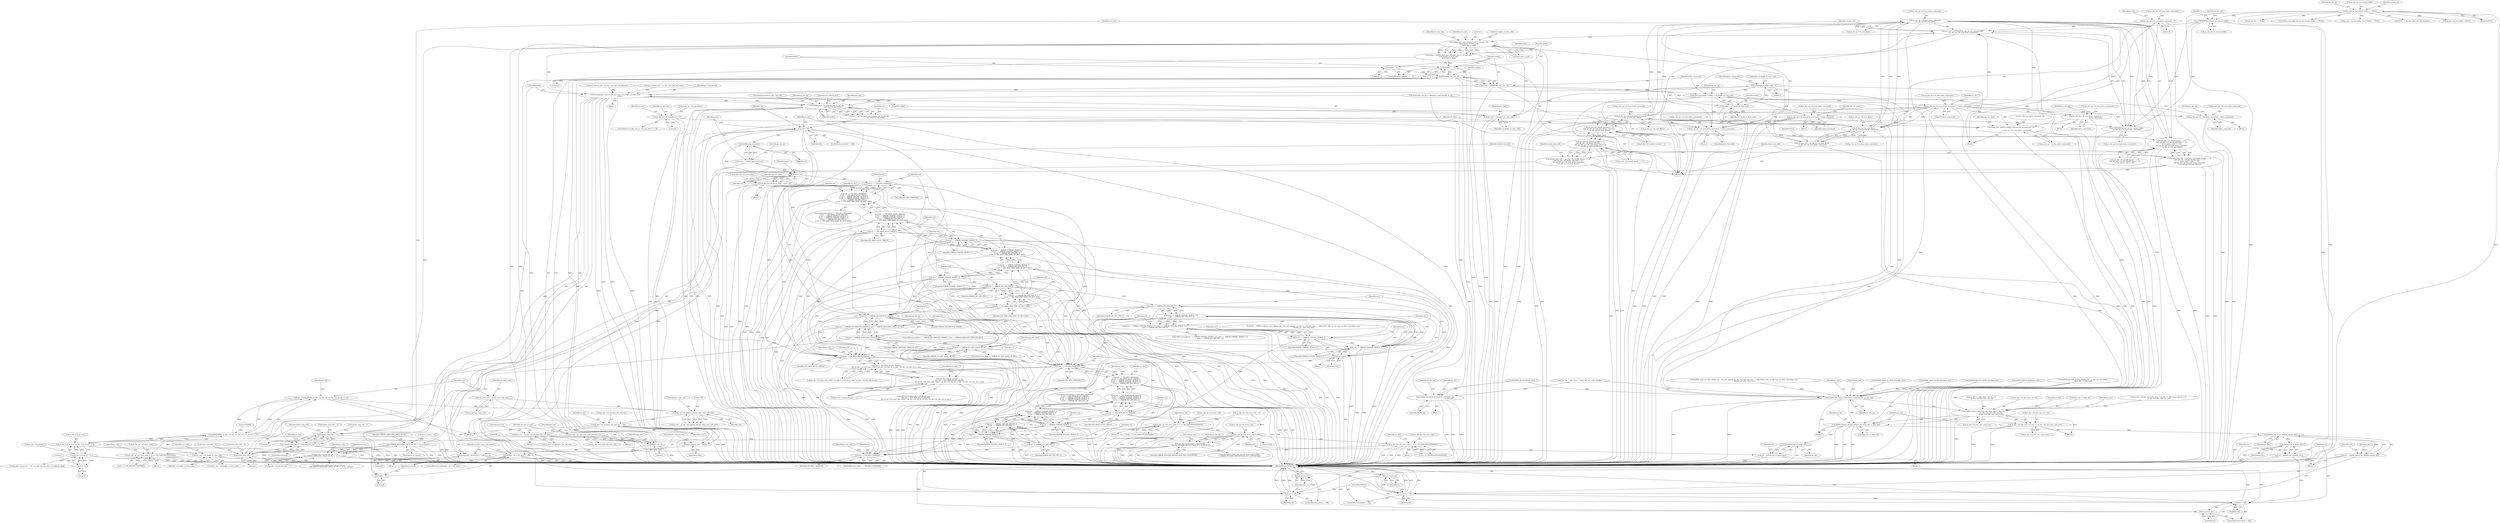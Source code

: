 digraph "0_Android_e86d3cfd2bc28dac421092106751e5638d54a848@pointer" {
"1001486" [label="(Call,ps_dec_op->u4_num_bytes_consumed\n < ps_dec_ip->u4_num_Bytes)"];
"1001461" [label="(Call,ps_dec_op->u4_num_bytes_consumed\n < ps_dec_ip->u4_num_Bytes)"];
"1001137" [label="(Call,ps_dec_op->u4_num_bytes_consumed += bytes_consumed)"];
"1001132" [label="(Call,bytes_consumed = buflen + u4_length_of_start_code)"];
"1001125" [label="(Call,buflen = MIN(buflen, buf_size - 8))"];
"1001127" [label="(Call,MIN(buflen, buf_size - 8))"];
"1001122" [label="(Call,buflen = 0)"];
"1001118" [label="(Call,buflen == -1)"];
"1001107" [label="(Call,buflen = ih264d_find_start_code(pu1_buf, 0, u4_max_ofst,\n &u4_length_of_start_code,\n &u4_next_is_aud))"];
"1001109" [label="(Call,ih264d_find_start_code(pu1_buf, 0, u4_max_ofst,\n &u4_length_of_start_code,\n &u4_next_is_aud))"];
"1001000" [label="(Call,pu1_buf = (UWORD8*)ps_dec_ip->pv_stream_buffer\n + ps_dec_op->u4_num_bytes_consumed)"];
"1001003" [label="(Call,(UWORD8*)ps_dec_ip->pv_stream_buffer)"];
"1000266" [label="(Call,ps_dec_ip->pv_stream_buffer == NULL)"];
"1001486" [label="(Call,ps_dec_op->u4_num_bytes_consumed\n < ps_dec_ip->u4_num_Bytes)"];
"1001013" [label="(Call,ps_dec_ip->u4_num_Bytes\n - ps_dec_op->u4_num_bytes_consumed)"];
"1000287" [label="(Call,ps_dec_ip->u4_num_Bytes <= 0)"];
"1000312" [label="(Call,ps_dec_op->u4_num_bytes_consumed = 0)"];
"1001011" [label="(Call,u4_max_ofst = ps_dec_ip->u4_num_Bytes\n - ps_dec_op->u4_num_bytes_consumed)"];
"1001120" [label="(Call,-1)"];
"1001129" [label="(Call,buf_size - 8)"];
"1001087" [label="(Call,buf_size = ps_dec->u4_dynamic_bits_buf_size)"];
"1001072" [label="(Call,ps_dec->u4_dynamic_bits_buf_size = size)"];
"1001058" [label="(Call,ps_dec->pf_aligned_alloc(pv_mem_ctxt, 128, size))"];
"1001036" [label="(Call,*pv_mem_ctxt = ps_dec->pv_mem_ctxt)"];
"1001041" [label="(Call,size = MAX(256000, ps_dec->u2_pic_wd * ps_dec->u2_pic_ht * 3 / 2))"];
"1001043" [label="(Call,MAX(256000, ps_dec->u2_pic_wd * ps_dec->u2_pic_ht * 3 / 2))"];
"1001045" [label="(Call,ps_dec->u2_pic_wd * ps_dec->u2_pic_ht * 3 / 2)"];
"1001049" [label="(Call,ps_dec->u2_pic_ht * 3 / 2)"];
"1001053" [label="(Call,3 / 2)"];
"1001099" [label="(Call,buf_size = ps_dec->u4_static_bits_buf_size)"];
"1000177" [label="(Call,u4_length_of_start_code = 0)"];
"1001002" [label="(Call,(UWORD8*)ps_dec_ip->pv_stream_buffer\n + ps_dec_op->u4_num_bytes_consumed)"];
"1001455" [label="(Call,(ps_dec->i4_header_decoded != 3)\n && (ps_dec_op->u4_num_bytes_consumed\n < ps_dec_ip->u4_num_Bytes))"];
"1001449" [label="(Call,(ps_dec->i4_decode_header == 1)\n && (ps_dec->i4_header_decoded != 3)\n && (ps_dec_op->u4_num_bytes_consumed\n < ps_dec_ip->u4_num_Bytes))"];
"1001447" [label="(Call,header_data_left = ((ps_dec->i4_decode_header == 1)\n && (ps_dec->i4_header_decoded != 3)\n && (ps_dec_op->u4_num_bytes_consumed\n < ps_dec_ip->u4_num_Bytes)))"];
"1001494" [label="(Call,header_data_left == 1)"];
"1001493" [label="(Call,( header_data_left == 1)||(frame_data_left == 1))"];
"1001470" [label="(Call,((ps_dec->i4_decode_header == 0)\n && ((ps_dec->u1_pic_decode_done == 0)\n || (u4_next_is_aud == 1)))\n && (ps_dec_op->u4_num_bytes_consumed\n < ps_dec_ip->u4_num_Bytes))"];
"1001468" [label="(Call,frame_data_left = (((ps_dec->i4_decode_header == 0)\n && ((ps_dec->u1_pic_decode_done == 0)\n || (u4_next_is_aud == 1)))\n && (ps_dec_op->u4_num_bytes_consumed\n < ps_dec_ip->u4_num_Bytes)))"];
"1001497" [label="(Call,frame_data_left == 1)"];
"1001653" [label="(Call,ps_dec_op->u4_num_bytes_consumed -= bytes_consumed)"];
"1002263" [label="(Call,H264_DEC_DEBUG_PRINT(\"The num bytes consumed: %d\n\",\n                         ps_dec_op->u4_num_bytes_consumed))"];
"1001180" [label="(Call,ps_dec_op->u4_num_bytes_consumed -=\n                                        bytes_consumed)"];
"1001383" [label="(Call,ps_dec_op->u4_num_bytes_consumed -= bytes_consumed)"];
"1001406" [label="(Call,ps_dec_op->u4_num_bytes_consumed -= bytes_consumed)"];
"1001134" [label="(Call,buflen + u4_length_of_start_code)"];
"1001229" [label="(Call,memcpy(pu1_bitstrm_buf, pu1_buf + u4_length_of_start_code,\n                   buflen))"];
"1001236" [label="(Call,(buflen + 8) < buf_size)"];
"1001237" [label="(Call,buflen + 8)"];
"1001242" [label="(Call,memset(pu1_bitstrm_buf + buflen, 0, 8))"];
"1001243" [label="(Call,pu1_bitstrm_buf + buflen)"];
"1001318" [label="(Call,ih264d_parse_nal_unit(dec_hdl, ps_dec_op,\n                              pu1_bitstrm_buf, buflen))"];
"1001277" [label="(Call,ih264d_fill_output_struct_from_context(ps_dec,\n                                                           ps_dec_op))"];
"1001316" [label="(Call,ret = ih264d_parse_nal_unit(dec_hdl, ps_dec_op,\n                              pu1_bitstrm_buf, buflen))"];
"1001324" [label="(Call,ret != OK)"];
"1001331" [label="(Call,ih264d_map_error(ret))"];
"1001329" [label="(Call,error =  ih264d_map_error(ret))"];
"1001337" [label="(Call,error | ret)"];
"1001333" [label="(Call,ps_dec_op->u4_error_code = error | ret)"];
"1001263" [label="(Call,ps_dec_op->u4_error_code |= 1 << IVD_INSUFFICIENTDATA)"];
"1001774" [label="(Call,ps_dec_op->u4_error_code & 0xff)"];
"1001773" [label="(Call,(ps_dec_op->u4_error_code & 0xff)\n != ERROR_DYNAMIC_RESOLUTION_NOT_SUPPORTED)"];
"1001806" [label="(Call,ps_dec_op->u4_error_code |= (1 << IVD_INSUFFICIENTDATA))"];
"1001826" [label="(Call,ps_dec_op->u4_error_code |= (1 << IVD_INSUFFICIENTDATA))"];
"1001345" [label="(Call,ret == IVD_RES_CHANGED)"];
"1001344" [label="(Call,(ret == IVD_RES_CHANGED)\n || (ret == IVD_MEM_ALLOC_FAILED)\n || (ret == ERROR_UNAVAIL_PICBUF_T)\n || (ret == ERROR_UNAVAIL_MVBUF_T)\n || (ret == ERROR_INV_SPS_PPS_T)\n || (ret == IVD_DISP_FRM_ZERO_OP_BUF_SIZE))"];
"1001349" [label="(Call,ret == IVD_MEM_ALLOC_FAILED)"];
"1001348" [label="(Call,(ret == IVD_MEM_ALLOC_FAILED)\n || (ret == ERROR_UNAVAIL_PICBUF_T)\n || (ret == ERROR_UNAVAIL_MVBUF_T)\n || (ret == ERROR_INV_SPS_PPS_T)\n || (ret == IVD_DISP_FRM_ZERO_OP_BUF_SIZE))"];
"1001353" [label="(Call,ret == ERROR_UNAVAIL_PICBUF_T)"];
"1001352" [label="(Call,(ret == ERROR_UNAVAIL_PICBUF_T)\n || (ret == ERROR_UNAVAIL_MVBUF_T)\n || (ret == ERROR_INV_SPS_PPS_T)\n || (ret == IVD_DISP_FRM_ZERO_OP_BUF_SIZE))"];
"1001357" [label="(Call,ret == ERROR_UNAVAIL_MVBUF_T)"];
"1001356" [label="(Call,(ret == ERROR_UNAVAIL_MVBUF_T)\n || (ret == ERROR_INV_SPS_PPS_T)\n || (ret == IVD_DISP_FRM_ZERO_OP_BUF_SIZE))"];
"1001361" [label="(Call,ret == ERROR_INV_SPS_PPS_T)"];
"1001360" [label="(Call,(ret == ERROR_INV_SPS_PPS_T)\n || (ret == IVD_DISP_FRM_ZERO_OP_BUF_SIZE))"];
"1001629" [label="(Call,(ret == ERROR_UNAVAIL_MVBUF_T)\n || (ret == ERROR_INV_SPS_PPS_T))"];
"1001625" [label="(Call,(ret == ERROR_UNAVAIL_PICBUF_T)\n || (ret == ERROR_UNAVAIL_MVBUF_T)\n || (ret == ERROR_INV_SPS_PPS_T))"];
"1001621" [label="(Call,(ret == IVD_MEM_ALLOC_FAILED)\n || (ret == ERROR_UNAVAIL_PICBUF_T)\n || (ret == ERROR_UNAVAIL_MVBUF_T)\n || (ret == ERROR_INV_SPS_PPS_T))"];
"1001617" [label="(Call,(ret == IVD_RES_CHANGED)\n || (ret == IVD_MEM_ALLOC_FAILED)\n || (ret == ERROR_UNAVAIL_PICBUF_T)\n || (ret == ERROR_UNAVAIL_MVBUF_T)\n || (ret == ERROR_INV_SPS_PPS_T))"];
"1001364" [label="(Call,ret == IVD_DISP_FRM_ZERO_OP_BUF_SIZE)"];
"1001376" [label="(Call,ret == ERROR_INCOMPLETE_FRAME)"];
"1001375" [label="(Call,(ret == ERROR_INCOMPLETE_FRAME) || (ret == ERROR_DANGLING_FIELD_IN_PIC))"];
"1001379" [label="(Call,ret == ERROR_DANGLING_FIELD_IN_PIC)"];
"1001393" [label="(Call,ret == ERROR_IN_LAST_SLICE_OF_PIC)"];
"1001508" [label="(Call,ret != IVD_MEM_ALLOC_FAILED)"];
"1001507" [label="(Call,(ret != IVD_MEM_ALLOC_FAILED)\n && ps_dec->u2_total_mbs_coded < ps_dec->u2_frm_ht_in_mbs * ps_dec->u2_frm_wd_in_mbs)"];
"1001501" [label="(Call,(ps_dec->u4_pic_buf_got == 1)\n && (ret != IVD_MEM_ALLOC_FAILED)\n && ps_dec->u2_total_mbs_coded < ps_dec->u2_frm_ht_in_mbs * ps_dec->u2_frm_wd_in_mbs)"];
"1001618" [label="(Call,ret == IVD_RES_CHANGED)"];
"1001622" [label="(Call,ret == IVD_MEM_ALLOC_FAILED)"];
"1001626" [label="(Call,ret == ERROR_UNAVAIL_PICBUF_T)"];
"1001630" [label="(Call,ret == ERROR_UNAVAIL_MVBUF_T)"];
"1001633" [label="(Call,ret == ERROR_INV_SPS_PPS_T)"];
"1001649" [label="(Call,ret == IVD_RES_CHANGED)"];
"1001879" [label="(Call,ERROR_DANGLING_FIELD_IN_PIC != i4_err_status)"];
"1001873" [label="(Call,(ps_dec->u4_pic_buf_got == 1)\n && (ERROR_DANGLING_FIELD_IN_PIC != i4_err_status))"];
"1001609" [label="(Call,ret1 == ERROR_INV_SPS_PPS_T)"];
"1001605" [label="(Call,(ret1 == ERROR_UNAVAIL_MVBUF_T) ||\n (ret1 == ERROR_INV_SPS_PPS_T))"];
"1001601" [label="(Call,(ret1 == ERROR_UNAVAIL_PICBUF_T) || (ret1 == ERROR_UNAVAIL_MVBUF_T) ||\n (ret1 == ERROR_INV_SPS_PPS_T))"];
"1001613" [label="(Call,ret = ret1)"];
"1001606" [label="(Call,ret1 == ERROR_UNAVAIL_MVBUF_T)"];
"1001602" [label="(Call,ret1 == ERROR_UNAVAIL_PICBUF_T)"];
"1002235" [label="(Call,ret != OK)"];
"1002238" [label="(Return,return ret;)"];
"1002245" [label="(Call,ret != OK)"];
"1002248" [label="(Return,return ret;)"];
"1002257" [label="(Call,ret != OK)"];
"1002260" [label="(Return,return ret;)"];
"1002090" [label="(Call,ih264d_fill_output_struct_from_context(ps_dec, ps_dec_op))"];
"1002121" [label="(Call,ih264d_format_convert(ps_dec, &(ps_dec->s_disp_op),\n                                  ps_dec->u4_fmt_conv_cur_row,\n                                  ps_dec->u4_fmt_conv_num_rows))"];
"1002133" [label="(Call,ps_dec->u4_fmt_conv_cur_row += ps_dec->u4_fmt_conv_num_rows)"];
"1002140" [label="(Call,ih264d_release_display_field(ps_dec, &(ps_dec->s_disp_op)))"];
"1002232" [label="(Call,ih264d_end_of_pic_dispbuf_mgr(ps_dec))"];
"1002230" [label="(Call,ret = ih264d_end_of_pic_dispbuf_mgr(ps_dec))"];
"1002242" [label="(Call,ih264d_end_of_pic(ps_dec))"];
"1002240" [label="(Call,ret = ih264d_end_of_pic(ps_dec))"];
"1002254" [label="(Call,ih264d_end_of_pic(ps_dec))"];
"1002252" [label="(Call,ret = ih264d_end_of_pic(ps_dec))"];
"1001155" [label="(Call,pu1_buf + u4_length_of_start_code)"];
"1001231" [label="(Call,pu1_buf + u4_length_of_start_code)"];
"1001613" [label="(Call,ret = ret1)"];
"1002248" [label="(Return,return ret;)"];
"1001600" [label="(ControlStructure,if((ret1 == ERROR_UNAVAIL_PICBUF_T) || (ret1 == ERROR_UNAVAIL_MVBUF_T) ||\n (ret1 == ERROR_INV_SPS_PPS_T)))"];
"1001610" [label="(Identifier,ret1)"];
"1002233" [label="(Identifier,ps_dec)"];
"1001112" [label="(Identifier,u4_max_ofst)"];
"1002134" [label="(Call,ps_dec->u4_fmt_conv_cur_row)"];
"1001056" [label="(Call,pv_buf = ps_dec->pf_aligned_alloc(pv_mem_ctxt, 128, size))"];
"1000490" [label="(Call,ps_dec_op->u4_error_code = 0)"];
"1001358" [label="(Identifier,ret)"];
"1001381" [label="(Identifier,ERROR_DANGLING_FIELD_IN_PIC)"];
"1001344" [label="(Call,(ret == IVD_RES_CHANGED)\n || (ret == IVD_MEM_ALLOC_FAILED)\n || (ret == ERROR_UNAVAIL_PICBUF_T)\n || (ret == ERROR_UNAVAIL_MVBUF_T)\n || (ret == ERROR_INV_SPS_PPS_T)\n || (ret == IVD_DISP_FRM_ZERO_OP_BUF_SIZE))"];
"1001624" [label="(Identifier,IVD_MEM_ALLOC_FAILED)"];
"1001032" [label="(Block,)"];
"1001649" [label="(Call,ret == IVD_RES_CHANGED)"];
"1000270" [label="(Identifier,NULL)"];
"1001355" [label="(Identifier,ERROR_UNAVAIL_PICBUF_T)"];
"1001626" [label="(Call,ret == ERROR_UNAVAIL_PICBUF_T)"];
"1001346" [label="(Identifier,ret)"];
"1001648" [label="(ControlStructure,if(ret == IVD_RES_CHANGED))"];
"1001405" [label="(Block,)"];
"1001180" [label="(Call,ps_dec_op->u4_num_bytes_consumed -=\n                                        bytes_consumed)"];
"1002142" [label="(Call,&(ps_dec->s_disp_op))"];
"1001238" [label="(Identifier,buflen)"];
"1001087" [label="(Call,buf_size = ps_dec->u4_dynamic_bits_buf_size)"];
"1001389" [label="(Identifier,api_ret_value)"];
"1001387" [label="(Identifier,bytes_consumed)"];
"1002108" [label="(Call,ps_dec->u4_fmt_conv_num_rows = ps_dec->s_disp_frame_info.u4_y_ht\n - ps_dec->u4_fmt_conv_cur_row)"];
"1001138" [label="(Call,ps_dec_op->u4_num_bytes_consumed)"];
"1001605" [label="(Call,(ret1 == ERROR_UNAVAIL_MVBUF_T) ||\n (ret1 == ERROR_INV_SPS_PPS_T))"];
"1002050" [label="(Block,)"];
"1001123" [label="(Identifier,buflen)"];
"1001629" [label="(Call,(ret == ERROR_UNAVAIL_MVBUF_T)\n || (ret == ERROR_INV_SPS_PPS_T))"];
"1001187" [label="(Identifier,ps_dec_op)"];
"1001000" [label="(Call,pu1_buf = (UWORD8*)ps_dec_ip->pv_stream_buffer\n + ps_dec_op->u4_num_bytes_consumed)"];
"1000167" [label="(Call,i4_err_status = 0)"];
"1001612" [label="(Block,)"];
"1001817" [label="(Identifier,ps_dec)"];
"1001119" [label="(Identifier,buflen)"];
"1001243" [label="(Call,pu1_bitstrm_buf + buflen)"];
"1001825" [label="(Block,)"];
"1001131" [label="(Literal,8)"];
"1001652" [label="(Block,)"];
"1001384" [label="(Call,ps_dec_op->u4_num_bytes_consumed)"];
"1001282" [label="(Identifier,ps_dec_op)"];
"1001319" [label="(Identifier,dec_hdl)"];
"1001607" [label="(Identifier,ret1)"];
"1001239" [label="(Literal,8)"];
"1001089" [label="(Call,ps_dec->u4_dynamic_bits_buf_size)"];
"1001622" [label="(Call,ret == IVD_MEM_ALLOC_FAILED)"];
"1001055" [label="(Literal,2)"];
"1001379" [label="(Call,ret == ERROR_DANGLING_FIELD_IN_PIC)"];
"1001331" [label="(Call,ih264d_map_error(ret))"];
"1001001" [label="(Identifier,pu1_buf)"];
"1000622" [label="(Call,ps_pic_buf == NULL)"];
"1001046" [label="(Call,ps_dec->u2_pic_wd)"];
"1001230" [label="(Identifier,pu1_bitstrm_buf)"];
"1001779" [label="(Identifier,ERROR_DYNAMIC_RESOLUTION_NOT_SUPPORTED)"];
"1001614" [label="(Identifier,ret)"];
"1001383" [label="(Call,ps_dec_op->u4_num_bytes_consumed -= bytes_consumed)"];
"1001631" [label="(Identifier,ret)"];
"1001121" [label="(Literal,1)"];
"1001324" [label="(Call,ret != OK)"];
"1001081" [label="(Block,)"];
"1001326" [label="(Identifier,OK)"];
"1001634" [label="(Identifier,ret)"];
"1001760" [label="(Call,ih264d_signal_decode_thread(ps_dec))"];
"1001002" [label="(Call,(UWORD8*)ps_dec_ip->pv_stream_buffer\n + ps_dec_op->u4_num_bytes_consumed)"];
"1001245" [label="(Identifier,buflen)"];
"1001513" [label="(Identifier,ps_dec)"];
"1001493" [label="(Call,( header_data_left == 1)||(frame_data_left == 1))"];
"1002236" [label="(Identifier,ret)"];
"1001392" [label="(ControlStructure,if(ret == ERROR_IN_LAST_SLICE_OF_PIC))"];
"1001100" [label="(Identifier,buf_size)"];
"1002247" [label="(Identifier,OK)"];
"1002240" [label="(Call,ret = ih264d_end_of_pic(ps_dec))"];
"1001447" [label="(Call,header_data_left = ((ps_dec->i4_decode_header == 1)\n && (ps_dec->i4_header_decoded != 3)\n && (ps_dec_op->u4_num_bytes_consumed\n < ps_dec_ip->u4_num_Bytes)))"];
"1001827" [label="(Call,ps_dec_op->u4_error_code)"];
"1001139" [label="(Identifier,ps_dec_op)"];
"1001334" [label="(Call,ps_dec_op->u4_error_code)"];
"1001619" [label="(Identifier,ret)"];
"1001109" [label="(Call,ih264d_find_start_code(pu1_buf, 0, u4_max_ofst,\n &u4_length_of_start_code,\n &u4_next_is_aud))"];
"1000265" [label="(ControlStructure,if(ps_dec_ip->pv_stream_buffer == NULL))"];
"1001061" [label="(Identifier,size)"];
"1001304" [label="(Call,frame_data_left = 0)"];
"1001228" [label="(Block,)"];
"1001279" [label="(Identifier,ps_dec_op)"];
"1001835" [label="(Identifier,ps_dec)"];
"1000918" [label="(Call,ih264d_init_decoder(ps_dec))"];
"1001601" [label="(Call,(ret1 == ERROR_UNAVAIL_PICBUF_T) || (ret1 == ERROR_UNAVAIL_MVBUF_T) ||\n (ret1 == ERROR_INV_SPS_PPS_T))"];
"1001494" [label="(Call,header_data_left == 1)"];
"1001073" [label="(Call,ps_dec->u4_dynamic_bits_buf_size)"];
"1001023" [label="(Identifier,NULL)"];
"1000178" [label="(Identifier,u4_length_of_start_code)"];
"1001374" [label="(ControlStructure,if((ret == ERROR_INCOMPLETE_FRAME) || (ret == ERROR_DANGLING_FIELD_IN_PIC)))"];
"1002090" [label="(Call,ih264d_fill_output_struct_from_context(ps_dec, ps_dec_op))"];
"1000319" [label="(Identifier,ps_dec)"];
"1001872" [label="(ControlStructure,if((ps_dec->u4_pic_buf_got == 1)\n && (ERROR_DANGLING_FIELD_IN_PIC != i4_err_status)))"];
"1000420" [label="(Call,ps_dec->ps_out_buffer->pu1_bufs[i] == NULL)"];
"1001003" [label="(Call,(UWORD8*)ps_dec_ip->pv_stream_buffer)"];
"1001017" [label="(Call,ps_dec_op->u4_num_bytes_consumed)"];
"1001654" [label="(Call,ps_dec_op->u4_num_bytes_consumed)"];
"1000266" [label="(Call,ps_dec_ip->pv_stream_buffer == NULL)"];
"1000179" [label="(Literal,0)"];
"1001108" [label="(Identifier,buflen)"];
"1002238" [label="(Return,return ret;)"];
"1002262" [label="(Call,DATA_SYNC())"];
"1001126" [label="(Identifier,buflen)"];
"1002048" [label="(Call,ih264d_signal_bs_deblk_thread(ps_dec))"];
"1001449" [label="(Call,(ps_dec->i4_decode_header == 1)\n && (ps_dec->i4_header_decoded != 3)\n && (ps_dec_op->u4_num_bytes_consumed\n < ps_dec_ip->u4_num_Bytes))"];
"1001050" [label="(Call,ps_dec->u2_pic_ht)"];
"1000154" [label="(MethodParameterIn,iv_obj_t *dec_hdl)"];
"1001240" [label="(Identifier,buf_size)"];
"1001504" [label="(Identifier,ps_dec)"];
"1001772" [label="(ControlStructure,if((ps_dec_op->u4_error_code & 0xff)\n != ERROR_DYNAMIC_RESOLUTION_NOT_SUPPORTED))"];
"1000312" [label="(Call,ps_dec_op->u4_num_bytes_consumed = 0)"];
"1001058" [label="(Call,ps_dec->pf_aligned_alloc(pv_mem_ctxt, 128, size))"];
"1001602" [label="(Call,ret1 == ERROR_UNAVAIL_PICBUF_T)"];
"1001385" [label="(Identifier,ps_dec_op)"];
"1002244" [label="(ControlStructure,if(ret != OK))"];
"1001320" [label="(Identifier,ps_dec_op)"];
"1001511" [label="(Call,ps_dec->u2_total_mbs_coded < ps_dec->u2_frm_ht_in_mbs * ps_dec->u2_frm_wd_in_mbs)"];
"1001933" [label="(Call,ih264d_deblock_display(ps_dec))"];
"1001049" [label="(Call,ps_dec->u2_pic_ht * 3 / 2)"];
"1001618" [label="(Call,ret == IVD_RES_CHANGED)"];
"1002261" [label="(Identifier,ret)"];
"1001076" [label="(Identifier,size)"];
"1001584" [label="(Call,ih264d_mark_err_slice_skip(ps_dec, num_mb_skipped, ps_dec->u1_nal_unit_type == IDR_SLICE_NAL, ps_dec->ps_cur_slice->u2_frame_num,\n &temp_poc, prev_slice_err))"];
"1001053" [label="(Call,3 / 2)"];
"1001115" [label="(Call,&u4_next_is_aud)"];
"1001498" [label="(Identifier,frame_data_left)"];
"1002270" [label="(MethodReturn,WORD32)"];
"1002263" [label="(Call,H264_DEC_DEBUG_PRINT(\"The num bytes consumed: %d\n\",\n                         ps_dec_op->u4_num_bytes_consumed))"];
"1001398" [label="(Identifier,api_ret_value)"];
"1001638" [label="(Identifier,ps_dec)"];
"1001110" [label="(Identifier,pu1_buf)"];
"1001124" [label="(Literal,0)"];
"1001657" [label="(Identifier,bytes_consumed)"];
"1000288" [label="(Call,ps_dec_ip->u4_num_Bytes)"];
"1001277" [label="(Call,ih264d_fill_output_struct_from_context(ps_dec,\n                                                           ps_dec_op))"];
"1001486" [label="(Call,ps_dec_op->u4_num_bytes_consumed\n < ps_dec_ip->u4_num_Bytes)"];
"1000177" [label="(Call,u4_length_of_start_code = 0)"];
"1001495" [label="(Identifier,header_data_left)"];
"1000286" [label="(ControlStructure,if(ps_dec_ip->u4_num_Bytes <= 0))"];
"1001339" [label="(Identifier,ret)"];
"1001229" [label="(Call,memcpy(pu1_bitstrm_buf, pu1_buf + u4_length_of_start_code,\n                   buflen))"];
"1001107" [label="(Call,buflen = ih264d_find_start_code(pu1_buf, 0, u4_max_ofst,\n &u4_length_of_start_code,\n &u4_next_is_aud))"];
"1000309" [label="(Identifier,ps_dec)"];
"1001337" [label="(Call,error | ret)"];
"1002096" [label="(Identifier,ps_dec)"];
"1001179" [label="(Block,)"];
"1002252" [label="(Call,ret = ih264d_end_of_pic(ps_dec))"];
"1001014" [label="(Call,ps_dec_ip->u4_num_Bytes)"];
"1001774" [label="(Call,ps_dec_op->u4_error_code & 0xff)"];
"1002112" [label="(Call,ps_dec->s_disp_frame_info.u4_y_ht\n - ps_dec->u4_fmt_conv_cur_row)"];
"1001323" [label="(ControlStructure,if(ret != OK))"];
"1002256" [label="(ControlStructure,if(ret != OK))"];
"1002242" [label="(Call,ih264d_end_of_pic(ps_dec))"];
"1002130" [label="(Call,ps_dec->u4_fmt_conv_num_rows)"];
"1001059" [label="(Identifier,pv_mem_ctxt)"];
"1002264" [label="(Literal,\"The num bytes consumed: %d\n\")"];
"1001117" [label="(ControlStructure,if(buflen == -1))"];
"1000157" [label="(Block,)"];
"1001366" [label="(Identifier,IVD_DISP_FRM_ZERO_OP_BUF_SIZE)"];
"1002127" [label="(Call,ps_dec->u4_fmt_conv_cur_row)"];
"1002133" [label="(Call,ps_dec->u4_fmt_conv_cur_row += ps_dec->u4_fmt_conv_num_rows)"];
"1000295" [label="(Identifier,ps_dec_op)"];
"1001041" [label="(Call,size = MAX(256000, ps_dec->u2_pic_wd * ps_dec->u2_pic_ht * 3 / 2))"];
"1001060" [label="(Literal,128)"];
"1001364" [label="(Call,ret == IVD_DISP_FRM_ZERO_OP_BUF_SIZE)"];
"1001510" [label="(Identifier,IVD_MEM_ALLOC_FAILED)"];
"1001044" [label="(Literal,256000)"];
"1001773" [label="(Call,(ps_dec_op->u4_error_code & 0xff)\n != ERROR_DYNAMIC_RESOLUTION_NOT_SUPPORTED)"];
"1002239" [label="(Identifier,ret)"];
"1001042" [label="(Identifier,size)"];
"1001456" [label="(Call,ps_dec->i4_header_decoded != 3)"];
"1001335" [label="(Identifier,ps_dec_op)"];
"1001621" [label="(Call,(ret == IVD_MEM_ALLOC_FAILED)\n || (ret == ERROR_UNAVAIL_PICBUF_T)\n || (ret == ERROR_UNAVAIL_MVBUF_T)\n || (ret == ERROR_INV_SPS_PPS_T))"];
"1001057" [label="(Identifier,pv_buf)"];
"1001352" [label="(Call,(ret == ERROR_UNAVAIL_PICBUF_T)\n || (ret == ERROR_UNAVAIL_MVBUF_T)\n || (ret == ERROR_INV_SPS_PPS_T)\n || (ret == IVD_DISP_FRM_ZERO_OP_BUF_SIZE))"];
"1002140" [label="(Call,ih264d_release_display_field(ps_dec, &(ps_dec->s_disp_op)))"];
"1001810" [label="(Call,1 << IVD_INSUFFICIENTDATA)"];
"1001135" [label="(Identifier,buflen)"];
"1001461" [label="(Call,ps_dec_op->u4_num_bytes_consumed\n < ps_dec_ip->u4_num_Bytes)"];
"1001413" [label="(Identifier,ps_dec_op)"];
"1001247" [label="(Literal,8)"];
"1001111" [label="(Literal,0)"];
"1001009" [label="(Identifier,ps_dec_op)"];
"1001403" [label="(Identifier,ps_dec)"];
"1000202" [label="(Call,header_data_left = 0)"];
"1001496" [label="(Literal,1)"];
"1001651" [label="(Identifier,IVD_RES_CHANGED)"];
"1001879" [label="(Call,ERROR_DANGLING_FIELD_IN_PIC != i4_err_status)"];
"1001154" [label="(Call,*(pu1_buf + u4_length_of_start_code))"];
"1001130" [label="(Identifier,buf_size)"];
"1001448" [label="(Identifier,header_data_left)"];
"1001329" [label="(Call,error =  ih264d_map_error(ret))"];
"1002122" [label="(Identifier,ps_dec)"];
"1001465" [label="(Call,ps_dec_ip->u4_num_Bytes)"];
"1000289" [label="(Identifier,ps_dec_ip)"];
"1001499" [label="(Literal,1)"];
"1001469" [label="(Identifier,frame_data_left)"];
"1001011" [label="(Call,u4_max_ofst = ps_dec_ip->u4_num_Bytes\n - ps_dec_op->u4_num_bytes_consumed)"];
"1001156" [label="(Identifier,pu1_buf)"];
"1001113" [label="(Call,&u4_length_of_start_code)"];
"1001608" [label="(Identifier,ERROR_UNAVAIL_MVBUF_T)"];
"1000998" [label="(Block,)"];
"1001022" [label="(Call,NULL == ps_dec->pu1_bits_buf_dynamic)"];
"1001650" [label="(Identifier,ret)"];
"1001237" [label="(Call,buflen + 8)"];
"1002141" [label="(Identifier,ps_dec)"];
"1001263" [label="(Call,ps_dec_op->u4_error_code |= 1 << IVD_INSUFFICIENTDATA)"];
"1001341" [label="(Identifier,api_ret_value)"];
"1001873" [label="(Call,(ps_dec->u4_pic_buf_got == 1)\n && (ERROR_DANGLING_FIELD_IN_PIC != i4_err_status))"];
"1001148" [label="(Identifier,ps_dec)"];
"1001530" [label="(Call,ps_dec->u2_pic_ht >> (4 + ps_dec->ps_cur_slice->u1_field_pic_flag))"];
"1001038" [label="(Call,ps_dec->pv_mem_ctxt)"];
"1001783" [label="(Identifier,ps_dec_op)"];
"1002121" [label="(Call,ih264d_format_convert(ps_dec, &(ps_dec->s_disp_op),\n                                  ps_dec->u4_fmt_conv_cur_row,\n                                  ps_dec->u4_fmt_conv_num_rows))"];
"1001333" [label="(Call,ps_dec_op->u4_error_code = error | ret)"];
"1001604" [label="(Identifier,ERROR_UNAVAIL_PICBUF_T)"];
"1002150" [label="(Identifier,ps_dec)"];
"1001617" [label="(Call,(ret == IVD_RES_CHANGED)\n || (ret == IVD_MEM_ALLOC_FAILED)\n || (ret == ERROR_UNAVAIL_PICBUF_T)\n || (ret == ERROR_UNAVAIL_MVBUF_T)\n || (ret == ERROR_INV_SPS_PPS_T))"];
"1001410" [label="(Identifier,bytes_consumed)"];
"1001350" [label="(Identifier,ret)"];
"1001235" [label="(ControlStructure,if((buflen + 8) < buf_size))"];
"1001395" [label="(Identifier,ERROR_IN_LAST_SLICE_OF_PIC)"];
"1001616" [label="(ControlStructure,if((ret == IVD_RES_CHANGED)\n || (ret == IVD_MEM_ALLOC_FAILED)\n || (ret == ERROR_UNAVAIL_PICBUF_T)\n || (ret == ERROR_UNAVAIL_MVBUF_T)\n || (ret == ERROR_INV_SPS_PPS_T)))"];
"1001471" [label="(Call,(ps_dec->i4_decode_header == 0)\n && ((ps_dec->u1_pic_decode_done == 0)\n || (u4_next_is_aud == 1)))"];
"1001778" [label="(Literal,0xff)"];
"1002230" [label="(Call,ret = ih264d_end_of_pic_dispbuf_mgr(ps_dec))"];
"1001615" [label="(Identifier,ret1)"];
"1002229" [label="(Block,)"];
"1001157" [label="(Identifier,u4_length_of_start_code)"];
"1001625" [label="(Call,(ret == ERROR_UNAVAIL_PICBUF_T)\n || (ret == ERROR_UNAVAIL_MVBUF_T)\n || (ret == ERROR_INV_SPS_PPS_T))"];
"1002253" [label="(Identifier,ret)"];
"1001635" [label="(Identifier,ERROR_INV_SPS_PPS_T)"];
"1001082" [label="(Call,pu1_bitstrm_buf = ps_dec->pu1_bits_buf_dynamic)"];
"1001264" [label="(Call,ps_dec_op->u4_error_code)"];
"1001376" [label="(Call,ret == ERROR_INCOMPLETE_FRAME)"];
"1002245" [label="(Call,ret != OK)"];
"1001377" [label="(Identifier,ret)"];
"1001184" [label="(Identifier,bytes_consumed)"];
"1001507" [label="(Call,(ret != IVD_MEM_ALLOC_FAILED)\n && ps_dec->u2_total_mbs_coded < ps_dec->u2_frm_ht_in_mbs * ps_dec->u2_frm_wd_in_mbs)"];
"1001880" [label="(Identifier,ERROR_DANGLING_FIELD_IN_PIC)"];
"1001327" [label="(Block,)"];
"1002232" [label="(Call,ih264d_end_of_pic_dispbuf_mgr(ps_dec))"];
"1001362" [label="(Identifier,ret)"];
"1001242" [label="(Call,memset(pu1_bitstrm_buf + buflen, 0, 8))"];
"1001307" [label="(Call,header_data_left = 0)"];
"1001450" [label="(Call,ps_dec->i4_decode_header == 1)"];
"1000313" [label="(Call,ps_dec_op->u4_num_bytes_consumed)"];
"1000287" [label="(Call,ps_dec_ip->u4_num_Bytes <= 0)"];
"1001609" [label="(Call,ret1 == ERROR_INV_SPS_PPS_T)"];
"1001529" [label="(Identifier,ht_in_mbs)"];
"1001231" [label="(Call,pu1_buf + u4_length_of_start_code)"];
"1000267" [label="(Call,ps_dec_ip->pv_stream_buffer)"];
"1001874" [label="(Call,ps_dec->u4_pic_buf_got == 1)"];
"1001490" [label="(Call,ps_dec_ip->u4_num_Bytes)"];
"1001881" [label="(Identifier,i4_err_status)"];
"1001380" [label="(Identifier,ret)"];
"1001120" [label="(Call,-1)"];
"1001655" [label="(Identifier,ps_dec_op)"];
"1001338" [label="(Identifier,error)"];
"1001043" [label="(Call,MAX(256000, ps_dec->u2_pic_wd * ps_dec->u2_pic_ht * 3 / 2))"];
"1001351" [label="(Identifier,IVD_MEM_ALLOC_FAILED)"];
"1002255" [label="(Identifier,ps_dec)"];
"1001345" [label="(Call,ret == IVD_RES_CHANGED)"];
"1002123" [label="(Call,&(ps_dec->s_disp_op))"];
"1001099" [label="(Call,buf_size = ps_dec->u4_static_bits_buf_size)"];
"1001628" [label="(Identifier,ERROR_UNAVAIL_PICBUF_T)"];
"1001659" [label="(Identifier,IV_FAIL)"];
"1000206" [label="(Call,frame_data_left = 0)"];
"1000159" [label="(Call,* ps_dec = (dec_struct_t *)(dec_hdl->pv_codec_handle))"];
"1001141" [label="(Identifier,bytes_consumed)"];
"1001497" [label="(Call,frame_data_left == 1)"];
"1001356" [label="(Call,(ret == ERROR_UNAVAIL_MVBUF_T)\n || (ret == ERROR_INV_SPS_PPS_T)\n || (ret == IVD_DISP_FRM_ZERO_OP_BUF_SIZE))"];
"1001273" [label="(Identifier,ps_dec)"];
"1001133" [label="(Identifier,bytes_consumed)"];
"1001236" [label="(Call,(buflen + 8) < buf_size)"];
"1001886" [label="(Identifier,ps_dec)"];
"1001347" [label="(Identifier,IVD_RES_CHANGED)"];
"1002254" [label="(Call,ih264d_end_of_pic(ps_dec))"];
"1001807" [label="(Call,ps_dec_op->u4_error_code)"];
"1001603" [label="(Identifier,ret1)"];
"1001321" [label="(Identifier,pu1_bitstrm_buf)"];
"1001623" [label="(Identifier,ret)"];
"1002265" [label="(Call,ps_dec_op->u4_num_bytes_consumed)"];
"1001036" [label="(Call,*pv_mem_ctxt = ps_dec->pv_mem_ctxt)"];
"1002258" [label="(Identifier,ret)"];
"1002091" [label="(Identifier,ps_dec)"];
"1001508" [label="(Call,ret != IVD_MEM_ALLOC_FAILED)"];
"1001136" [label="(Identifier,u4_length_of_start_code)"];
"1001349" [label="(Call,ret == IVD_MEM_ALLOC_FAILED)"];
"1001353" [label="(Call,ret == ERROR_UNAVAIL_PICBUF_T)"];
"1001316" [label="(Call,ret = ih264d_parse_nal_unit(dec_hdl, ps_dec_op,\n                              pu1_bitstrm_buf, buflen))"];
"1000316" [label="(Literal,0)"];
"1002137" [label="(Call,ps_dec->u4_fmt_conv_num_rows)"];
"1001455" [label="(Call,(ps_dec->i4_header_decoded != 3)\n && (ps_dec_op->u4_num_bytes_consumed\n < ps_dec_ip->u4_num_Bytes))"];
"1002260" [label="(Return,return ret;)"];
"1001181" [label="(Call,ps_dec_op->u4_num_bytes_consumed)"];
"1002044" [label="(Identifier,ps_dec)"];
"1001241" [label="(Block,)"];
"1002257" [label="(Call,ret != OK)"];
"1000274" [label="(Identifier,ps_dec_op)"];
"1001054" [label="(Literal,3)"];
"1001278" [label="(Identifier,ps_dec)"];
"1001805" [label="(Block,)"];
"1001005" [label="(Call,ps_dec_ip->pv_stream_buffer)"];
"1001363" [label="(Identifier,ERROR_INV_SPS_PPS_T)"];
"1001348" [label="(Call,(ret == IVD_MEM_ALLOC_FAILED)\n || (ret == ERROR_UNAVAIL_PICBUF_T)\n || (ret == ERROR_UNAVAIL_MVBUF_T)\n || (ret == ERROR_INV_SPS_PPS_T)\n || (ret == IVD_DISP_FRM_ZERO_OP_BUF_SIZE))"];
"1001630" [label="(Call,ret == ERROR_UNAVAIL_MVBUF_T)"];
"1001129" [label="(Call,buf_size - 8)"];
"1000291" [label="(Literal,0)"];
"1002234" [label="(ControlStructure,if(ret != OK))"];
"1002107" [label="(Block,)"];
"1001500" [label="(ControlStructure,if((ps_dec->u4_pic_buf_got == 1)\n && (ret != IVD_MEM_ALLOC_FAILED)\n && ps_dec->u2_total_mbs_coded < ps_dec->u2_frm_ht_in_mbs * ps_dec->u2_frm_wd_in_mbs))"];
"1002269" [label="(Identifier,api_ret_value)"];
"1002235" [label="(Call,ret != OK)"];
"1001257" [label="(Block,)"];
"1001134" [label="(Call,buflen + u4_length_of_start_code)"];
"1001582" [label="(Call,ret1 = ih264d_mark_err_slice_skip(ps_dec, num_mb_skipped, ps_dec->u1_nal_unit_type == IDR_SLICE_NAL, ps_dec->ps_cur_slice->u2_frame_num,\n &temp_poc, prev_slice_err))"];
"1002092" [label="(Identifier,ps_dec_op)"];
"1002231" [label="(Identifier,ret)"];
"1001370" [label="(Identifier,ps_dec)"];
"1001122" [label="(Call,buflen = 0)"];
"1001769" [label="(Call,ih264d_signal_bs_deblk_thread(ps_dec))"];
"1001012" [label="(Identifier,u4_max_ofst)"];
"1001662" [label="(Identifier,ps_dec)"];
"1001627" [label="(Identifier,ret)"];
"1001407" [label="(Call,ps_dec_op->u4_num_bytes_consumed)"];
"1001509" [label="(Identifier,ret)"];
"1001653" [label="(Call,ps_dec_op->u4_num_bytes_consumed -= bytes_consumed)"];
"1001462" [label="(Call,ps_dec_op->u4_num_bytes_consumed)"];
"1001354" [label="(Identifier,ret)"];
"1001128" [label="(Identifier,buflen)"];
"1001137" [label="(Call,ps_dec_op->u4_num_bytes_consumed += bytes_consumed)"];
"1001632" [label="(Identifier,ERROR_UNAVAIL_MVBUF_T)"];
"1001155" [label="(Call,pu1_buf + u4_length_of_start_code)"];
"1001105" [label="(Identifier,u4_next_is_aud)"];
"1001806" [label="(Call,ps_dec_op->u4_error_code |= (1 << IVD_INSUFFICIENTDATA))"];
"1001487" [label="(Call,ps_dec_op->u4_num_bytes_consumed)"];
"1000182" [label="(Identifier,bytes_consumed)"];
"1001633" [label="(Call,ret == ERROR_INV_SPS_PPS_T)"];
"1000233" [label="(Call,memset(ps_dec_op, 0, sizeof(ivd_video_decode_op_t)))"];
"1001132" [label="(Call,bytes_consumed = buflen + u4_length_of_start_code)"];
"1001325" [label="(Identifier,ret)"];
"1002135" [label="(Identifier,ps_dec)"];
"1001246" [label="(Literal,0)"];
"1001775" [label="(Call,ps_dec_op->u4_error_code)"];
"1001343" [label="(ControlStructure,if((ret == IVD_RES_CHANGED)\n || (ret == IVD_MEM_ALLOC_FAILED)\n || (ret == ERROR_UNAVAIL_PICBUF_T)\n || (ret == ERROR_UNAVAIL_MVBUF_T)\n || (ret == ERROR_INV_SPS_PPS_T)\n || (ret == IVD_DISP_FRM_ZERO_OP_BUF_SIZE)))"];
"1001045" [label="(Call,ps_dec->u2_pic_wd * ps_dec->u2_pic_ht * 3 / 2)"];
"1001468" [label="(Call,frame_data_left = (((ps_dec->i4_decode_header == 0)\n && ((ps_dec->u1_pic_decode_done == 0)\n || (u4_next_is_aud == 1)))\n && (ps_dec_op->u4_num_bytes_consumed\n < ps_dec_ip->u4_num_Bytes)))"];
"1001249" [label="(Identifier,u4_first_start_code_found)"];
"1001317" [label="(Identifier,ret)"];
"1002237" [label="(Identifier,OK)"];
"1001359" [label="(Identifier,ERROR_UNAVAIL_MVBUF_T)"];
"1001830" [label="(Call,1 << IVD_INSUFFICIENTDATA)"];
"1002251" [label="(Block,)"];
"1000317" [label="(Call,ps_dec->ps_out_buffer = NULL)"];
"1002259" [label="(Identifier,OK)"];
"1002246" [label="(Identifier,ret)"];
"1001101" [label="(Call,ps_dec->u4_static_bits_buf_size)"];
"1001826" [label="(Call,ps_dec_op->u4_error_code |= (1 << IVD_INSUFFICIENTDATA))"];
"1001118" [label="(Call,buflen == -1)"];
"1001382" [label="(Block,)"];
"1001318" [label="(Call,ih264d_parse_nal_unit(dec_hdl, ps_dec_op,\n                              pu1_bitstrm_buf, buflen))"];
"1001332" [label="(Identifier,ret)"];
"1001233" [label="(Identifier,u4_length_of_start_code)"];
"1001470" [label="(Call,((ps_dec->i4_decode_header == 0)\n && ((ps_dec->u1_pic_decode_done == 0)\n || (u4_next_is_aud == 1)))\n && (ps_dec_op->u4_num_bytes_consumed\n < ps_dec_ip->u4_num_Bytes))"];
"1001393" [label="(Call,ret == ERROR_IN_LAST_SLICE_OF_PIC)"];
"1001322" [label="(Identifier,buflen)"];
"1001620" [label="(Identifier,IVD_RES_CHANGED)"];
"1001361" [label="(Call,ret == ERROR_INV_SPS_PPS_T)"];
"1001357" [label="(Call,ret == ERROR_UNAVAIL_MVBUF_T)"];
"1001330" [label="(Identifier,error)"];
"1002062" [label="(Call,ih264d_get_next_display_field(ps_dec, ps_dec->ps_out_buffer,\n &(ps_dec->s_disp_op)))"];
"1001234" [label="(Identifier,buflen)"];
"1001802" [label="(Identifier,ps_dec)"];
"1001375" [label="(Call,(ret == ERROR_INCOMPLETE_FRAME) || (ret == ERROR_DANGLING_FIELD_IN_PIC))"];
"1001072" [label="(Call,ps_dec->u4_dynamic_bits_buf_size = size)"];
"1002249" [label="(Identifier,ret)"];
"1001232" [label="(Identifier,pu1_buf)"];
"1001125" [label="(Call,buflen = MIN(buflen, buf_size - 8))"];
"1001394" [label="(Identifier,ret)"];
"1000194" [label="(Call,ret = 0)"];
"1002241" [label="(Identifier,ret)"];
"1001406" [label="(Call,ps_dec_op->u4_num_bytes_consumed -= bytes_consumed)"];
"1001378" [label="(Identifier,ERROR_INCOMPLETE_FRAME)"];
"1001079" [label="(Identifier,ps_dec)"];
"1001013" [label="(Call,ps_dec_ip->u4_num_Bytes\n - ps_dec_op->u4_num_bytes_consumed)"];
"1001606" [label="(Call,ret1 == ERROR_UNAVAIL_MVBUF_T)"];
"1001008" [label="(Call,ps_dec_op->u4_num_bytes_consumed)"];
"1001365" [label="(Identifier,ret)"];
"1001088" [label="(Identifier,buf_size)"];
"1001094" [label="(Call,pu1_bitstrm_buf = ps_dec->pu1_bits_buf_static)"];
"1001276" [label="(Block,)"];
"1001093" [label="(Block,)"];
"1001267" [label="(Call,1 << IVD_INSUFFICIENTDATA)"];
"1002243" [label="(Identifier,ps_dec)"];
"1001501" [label="(Call,(ps_dec->u4_pic_buf_got == 1)\n && (ret != IVD_MEM_ALLOC_FAILED)\n && ps_dec->u2_total_mbs_coded < ps_dec->u2_frm_ht_in_mbs * ps_dec->u2_frm_wd_in_mbs)"];
"1000997" [label="(ControlStructure,do)"];
"1001611" [label="(Identifier,ERROR_INV_SPS_PPS_T)"];
"1001037" [label="(Identifier,pv_mem_ctxt)"];
"1001502" [label="(Call,ps_dec->u4_pic_buf_got == 1)"];
"1001127" [label="(Call,MIN(buflen, buf_size - 8))"];
"1001244" [label="(Identifier,pu1_bitstrm_buf)"];
"1001360" [label="(Call,(ret == ERROR_INV_SPS_PPS_T)\n || (ret == IVD_DISP_FRM_ZERO_OP_BUF_SIZE))"];
"1001486" -> "1001470"  [label="AST: "];
"1001486" -> "1001490"  [label="CFG: "];
"1001487" -> "1001486"  [label="AST: "];
"1001490" -> "1001486"  [label="AST: "];
"1001470" -> "1001486"  [label="CFG: "];
"1001486" -> "1002270"  [label="DDG: "];
"1001486" -> "1002270"  [label="DDG: "];
"1001486" -> "1001000"  [label="DDG: "];
"1001486" -> "1001002"  [label="DDG: "];
"1001486" -> "1001013"  [label="DDG: "];
"1001486" -> "1001013"  [label="DDG: "];
"1001486" -> "1001470"  [label="DDG: "];
"1001486" -> "1001470"  [label="DDG: "];
"1001461" -> "1001486"  [label="DDG: "];
"1001461" -> "1001486"  [label="DDG: "];
"1001137" -> "1001486"  [label="DDG: "];
"1001013" -> "1001486"  [label="DDG: "];
"1001486" -> "1001653"  [label="DDG: "];
"1001486" -> "1002263"  [label="DDG: "];
"1001461" -> "1001455"  [label="AST: "];
"1001461" -> "1001465"  [label="CFG: "];
"1001462" -> "1001461"  [label="AST: "];
"1001465" -> "1001461"  [label="AST: "];
"1001455" -> "1001461"  [label="CFG: "];
"1001461" -> "1002270"  [label="DDG: "];
"1001461" -> "1002270"  [label="DDG: "];
"1001461" -> "1001000"  [label="DDG: "];
"1001461" -> "1001002"  [label="DDG: "];
"1001461" -> "1001013"  [label="DDG: "];
"1001461" -> "1001013"  [label="DDG: "];
"1001461" -> "1001455"  [label="DDG: "];
"1001461" -> "1001455"  [label="DDG: "];
"1001137" -> "1001461"  [label="DDG: "];
"1001013" -> "1001461"  [label="DDG: "];
"1001461" -> "1001653"  [label="DDG: "];
"1001461" -> "1002263"  [label="DDG: "];
"1001137" -> "1000998"  [label="AST: "];
"1001137" -> "1001141"  [label="CFG: "];
"1001138" -> "1001137"  [label="AST: "];
"1001141" -> "1001137"  [label="AST: "];
"1001148" -> "1001137"  [label="CFG: "];
"1001137" -> "1002270"  [label="DDG: "];
"1001137" -> "1002270"  [label="DDG: "];
"1001137" -> "1001000"  [label="DDG: "];
"1001137" -> "1001002"  [label="DDG: "];
"1001137" -> "1001013"  [label="DDG: "];
"1001132" -> "1001137"  [label="DDG: "];
"1001013" -> "1001137"  [label="DDG: "];
"1001137" -> "1001180"  [label="DDG: "];
"1001137" -> "1001383"  [label="DDG: "];
"1001137" -> "1001406"  [label="DDG: "];
"1001137" -> "1001653"  [label="DDG: "];
"1001137" -> "1002263"  [label="DDG: "];
"1001132" -> "1000998"  [label="AST: "];
"1001132" -> "1001134"  [label="CFG: "];
"1001133" -> "1001132"  [label="AST: "];
"1001134" -> "1001132"  [label="AST: "];
"1001139" -> "1001132"  [label="CFG: "];
"1001132" -> "1002270"  [label="DDG: "];
"1001125" -> "1001132"  [label="DDG: "];
"1000177" -> "1001132"  [label="DDG: "];
"1001132" -> "1001180"  [label="DDG: "];
"1001132" -> "1001383"  [label="DDG: "];
"1001132" -> "1001406"  [label="DDG: "];
"1001132" -> "1001653"  [label="DDG: "];
"1001125" -> "1000998"  [label="AST: "];
"1001125" -> "1001127"  [label="CFG: "];
"1001126" -> "1001125"  [label="AST: "];
"1001127" -> "1001125"  [label="AST: "];
"1001133" -> "1001125"  [label="CFG: "];
"1001125" -> "1002270"  [label="DDG: "];
"1001127" -> "1001125"  [label="DDG: "];
"1001127" -> "1001125"  [label="DDG: "];
"1001125" -> "1001134"  [label="DDG: "];
"1001125" -> "1001229"  [label="DDG: "];
"1001127" -> "1001129"  [label="CFG: "];
"1001128" -> "1001127"  [label="AST: "];
"1001129" -> "1001127"  [label="AST: "];
"1001127" -> "1002270"  [label="DDG: "];
"1001122" -> "1001127"  [label="DDG: "];
"1001118" -> "1001127"  [label="DDG: "];
"1001129" -> "1001127"  [label="DDG: "];
"1001129" -> "1001127"  [label="DDG: "];
"1001122" -> "1001117"  [label="AST: "];
"1001122" -> "1001124"  [label="CFG: "];
"1001123" -> "1001122"  [label="AST: "];
"1001124" -> "1001122"  [label="AST: "];
"1001126" -> "1001122"  [label="CFG: "];
"1001118" -> "1001117"  [label="AST: "];
"1001118" -> "1001120"  [label="CFG: "];
"1001119" -> "1001118"  [label="AST: "];
"1001120" -> "1001118"  [label="AST: "];
"1001123" -> "1001118"  [label="CFG: "];
"1001126" -> "1001118"  [label="CFG: "];
"1001118" -> "1002270"  [label="DDG: "];
"1001118" -> "1002270"  [label="DDG: "];
"1001107" -> "1001118"  [label="DDG: "];
"1001120" -> "1001118"  [label="DDG: "];
"1001107" -> "1000998"  [label="AST: "];
"1001107" -> "1001109"  [label="CFG: "];
"1001108" -> "1001107"  [label="AST: "];
"1001109" -> "1001107"  [label="AST: "];
"1001119" -> "1001107"  [label="CFG: "];
"1001107" -> "1002270"  [label="DDG: "];
"1001109" -> "1001107"  [label="DDG: "];
"1001109" -> "1001107"  [label="DDG: "];
"1001109" -> "1001107"  [label="DDG: "];
"1001109" -> "1001107"  [label="DDG: "];
"1001109" -> "1001107"  [label="DDG: "];
"1001109" -> "1001115"  [label="CFG: "];
"1001110" -> "1001109"  [label="AST: "];
"1001111" -> "1001109"  [label="AST: "];
"1001112" -> "1001109"  [label="AST: "];
"1001113" -> "1001109"  [label="AST: "];
"1001115" -> "1001109"  [label="AST: "];
"1001109" -> "1002270"  [label="DDG: "];
"1001109" -> "1002270"  [label="DDG: "];
"1001109" -> "1002270"  [label="DDG: "];
"1001109" -> "1002270"  [label="DDG: "];
"1001000" -> "1001109"  [label="DDG: "];
"1001011" -> "1001109"  [label="DDG: "];
"1001109" -> "1001155"  [label="DDG: "];
"1001109" -> "1001229"  [label="DDG: "];
"1001109" -> "1001231"  [label="DDG: "];
"1001000" -> "1000998"  [label="AST: "];
"1001000" -> "1001002"  [label="CFG: "];
"1001001" -> "1001000"  [label="AST: "];
"1001002" -> "1001000"  [label="AST: "];
"1001012" -> "1001000"  [label="CFG: "];
"1001000" -> "1002270"  [label="DDG: "];
"1001003" -> "1001000"  [label="DDG: "];
"1000312" -> "1001000"  [label="DDG: "];
"1001003" -> "1001002"  [label="AST: "];
"1001003" -> "1001005"  [label="CFG: "];
"1001004" -> "1001003"  [label="AST: "];
"1001005" -> "1001003"  [label="AST: "];
"1001009" -> "1001003"  [label="CFG: "];
"1001003" -> "1002270"  [label="DDG: "];
"1001003" -> "1001002"  [label="DDG: "];
"1000266" -> "1001003"  [label="DDG: "];
"1000266" -> "1000265"  [label="AST: "];
"1000266" -> "1000270"  [label="CFG: "];
"1000267" -> "1000266"  [label="AST: "];
"1000270" -> "1000266"  [label="AST: "];
"1000274" -> "1000266"  [label="CFG: "];
"1000289" -> "1000266"  [label="CFG: "];
"1000266" -> "1002270"  [label="DDG: "];
"1000266" -> "1002270"  [label="DDG: "];
"1000266" -> "1002270"  [label="DDG: "];
"1000266" -> "1000317"  [label="DDG: "];
"1000266" -> "1000420"  [label="DDG: "];
"1000266" -> "1000622"  [label="DDG: "];
"1000266" -> "1001022"  [label="DDG: "];
"1001013" -> "1001011"  [label="AST: "];
"1001013" -> "1001017"  [label="CFG: "];
"1001014" -> "1001013"  [label="AST: "];
"1001017" -> "1001013"  [label="AST: "];
"1001011" -> "1001013"  [label="CFG: "];
"1001013" -> "1002270"  [label="DDG: "];
"1001013" -> "1001011"  [label="DDG: "];
"1001013" -> "1001011"  [label="DDG: "];
"1000287" -> "1001013"  [label="DDG: "];
"1000312" -> "1001013"  [label="DDG: "];
"1000287" -> "1000286"  [label="AST: "];
"1000287" -> "1000291"  [label="CFG: "];
"1000288" -> "1000287"  [label="AST: "];
"1000291" -> "1000287"  [label="AST: "];
"1000295" -> "1000287"  [label="CFG: "];
"1000309" -> "1000287"  [label="CFG: "];
"1000287" -> "1002270"  [label="DDG: "];
"1000287" -> "1002270"  [label="DDG: "];
"1000312" -> "1000157"  [label="AST: "];
"1000312" -> "1000316"  [label="CFG: "];
"1000313" -> "1000312"  [label="AST: "];
"1000316" -> "1000312"  [label="AST: "];
"1000319" -> "1000312"  [label="CFG: "];
"1000312" -> "1002270"  [label="DDG: "];
"1000312" -> "1001002"  [label="DDG: "];
"1001011" -> "1000998"  [label="AST: "];
"1001012" -> "1001011"  [label="AST: "];
"1001023" -> "1001011"  [label="CFG: "];
"1001011" -> "1002270"  [label="DDG: "];
"1001120" -> "1001121"  [label="CFG: "];
"1001121" -> "1001120"  [label="AST: "];
"1001129" -> "1001131"  [label="CFG: "];
"1001130" -> "1001129"  [label="AST: "];
"1001131" -> "1001129"  [label="AST: "];
"1001129" -> "1002270"  [label="DDG: "];
"1001087" -> "1001129"  [label="DDG: "];
"1001099" -> "1001129"  [label="DDG: "];
"1001129" -> "1001236"  [label="DDG: "];
"1001087" -> "1001081"  [label="AST: "];
"1001087" -> "1001089"  [label="CFG: "];
"1001088" -> "1001087"  [label="AST: "];
"1001089" -> "1001087"  [label="AST: "];
"1001105" -> "1001087"  [label="CFG: "];
"1001087" -> "1002270"  [label="DDG: "];
"1001072" -> "1001087"  [label="DDG: "];
"1001072" -> "1001032"  [label="AST: "];
"1001072" -> "1001076"  [label="CFG: "];
"1001073" -> "1001072"  [label="AST: "];
"1001076" -> "1001072"  [label="AST: "];
"1001079" -> "1001072"  [label="CFG: "];
"1001072" -> "1002270"  [label="DDG: "];
"1001072" -> "1002270"  [label="DDG: "];
"1001058" -> "1001072"  [label="DDG: "];
"1001058" -> "1001056"  [label="AST: "];
"1001058" -> "1001061"  [label="CFG: "];
"1001059" -> "1001058"  [label="AST: "];
"1001060" -> "1001058"  [label="AST: "];
"1001061" -> "1001058"  [label="AST: "];
"1001056" -> "1001058"  [label="CFG: "];
"1001058" -> "1002270"  [label="DDG: "];
"1001058" -> "1001056"  [label="DDG: "];
"1001058" -> "1001056"  [label="DDG: "];
"1001058" -> "1001056"  [label="DDG: "];
"1001036" -> "1001058"  [label="DDG: "];
"1001041" -> "1001058"  [label="DDG: "];
"1001036" -> "1001032"  [label="AST: "];
"1001036" -> "1001038"  [label="CFG: "];
"1001037" -> "1001036"  [label="AST: "];
"1001038" -> "1001036"  [label="AST: "];
"1001042" -> "1001036"  [label="CFG: "];
"1001036" -> "1002270"  [label="DDG: "];
"1001041" -> "1001032"  [label="AST: "];
"1001041" -> "1001043"  [label="CFG: "];
"1001042" -> "1001041"  [label="AST: "];
"1001043" -> "1001041"  [label="AST: "];
"1001057" -> "1001041"  [label="CFG: "];
"1001041" -> "1002270"  [label="DDG: "];
"1001043" -> "1001041"  [label="DDG: "];
"1001043" -> "1001041"  [label="DDG: "];
"1001043" -> "1001045"  [label="CFG: "];
"1001044" -> "1001043"  [label="AST: "];
"1001045" -> "1001043"  [label="AST: "];
"1001043" -> "1002270"  [label="DDG: "];
"1001045" -> "1001043"  [label="DDG: "];
"1001045" -> "1001043"  [label="DDG: "];
"1001045" -> "1001049"  [label="CFG: "];
"1001046" -> "1001045"  [label="AST: "];
"1001049" -> "1001045"  [label="AST: "];
"1001045" -> "1002270"  [label="DDG: "];
"1001045" -> "1002270"  [label="DDG: "];
"1001049" -> "1001045"  [label="DDG: "];
"1001049" -> "1001045"  [label="DDG: "];
"1001049" -> "1001053"  [label="CFG: "];
"1001050" -> "1001049"  [label="AST: "];
"1001053" -> "1001049"  [label="AST: "];
"1001049" -> "1002270"  [label="DDG: "];
"1001049" -> "1002270"  [label="DDG: "];
"1001053" -> "1001049"  [label="DDG: "];
"1001053" -> "1001049"  [label="DDG: "];
"1001049" -> "1001530"  [label="DDG: "];
"1001053" -> "1001055"  [label="CFG: "];
"1001054" -> "1001053"  [label="AST: "];
"1001055" -> "1001053"  [label="AST: "];
"1001099" -> "1001093"  [label="AST: "];
"1001099" -> "1001101"  [label="CFG: "];
"1001100" -> "1001099"  [label="AST: "];
"1001101" -> "1001099"  [label="AST: "];
"1001105" -> "1001099"  [label="CFG: "];
"1001099" -> "1002270"  [label="DDG: "];
"1000177" -> "1000157"  [label="AST: "];
"1000177" -> "1000179"  [label="CFG: "];
"1000178" -> "1000177"  [label="AST: "];
"1000179" -> "1000177"  [label="AST: "];
"1000182" -> "1000177"  [label="CFG: "];
"1000177" -> "1002270"  [label="DDG: "];
"1000177" -> "1001134"  [label="DDG: "];
"1000177" -> "1001229"  [label="DDG: "];
"1000177" -> "1001231"  [label="DDG: "];
"1001002" -> "1001008"  [label="CFG: "];
"1001008" -> "1001002"  [label="AST: "];
"1001002" -> "1002270"  [label="DDG: "];
"1001455" -> "1001449"  [label="AST: "];
"1001455" -> "1001456"  [label="CFG: "];
"1001456" -> "1001455"  [label="AST: "];
"1001449" -> "1001455"  [label="CFG: "];
"1001455" -> "1002270"  [label="DDG: "];
"1001455" -> "1001449"  [label="DDG: "];
"1001455" -> "1001449"  [label="DDG: "];
"1001456" -> "1001455"  [label="DDG: "];
"1001456" -> "1001455"  [label="DDG: "];
"1001470" -> "1001455"  [label="DDG: "];
"1001455" -> "1001470"  [label="DDG: "];
"1001449" -> "1001447"  [label="AST: "];
"1001449" -> "1001450"  [label="CFG: "];
"1001450" -> "1001449"  [label="AST: "];
"1001447" -> "1001449"  [label="CFG: "];
"1001449" -> "1002270"  [label="DDG: "];
"1001449" -> "1002270"  [label="DDG: "];
"1001449" -> "1001447"  [label="DDG: "];
"1001449" -> "1001447"  [label="DDG: "];
"1001450" -> "1001449"  [label="DDG: "];
"1001450" -> "1001449"  [label="DDG: "];
"1001447" -> "1000998"  [label="AST: "];
"1001448" -> "1001447"  [label="AST: "];
"1001469" -> "1001447"  [label="CFG: "];
"1001447" -> "1002270"  [label="DDG: "];
"1001447" -> "1001494"  [label="DDG: "];
"1001494" -> "1001493"  [label="AST: "];
"1001494" -> "1001496"  [label="CFG: "];
"1001495" -> "1001494"  [label="AST: "];
"1001496" -> "1001494"  [label="AST: "];
"1001498" -> "1001494"  [label="CFG: "];
"1001493" -> "1001494"  [label="CFG: "];
"1001494" -> "1002270"  [label="DDG: "];
"1001494" -> "1001493"  [label="DDG: "];
"1001494" -> "1001493"  [label="DDG: "];
"1001307" -> "1001494"  [label="DDG: "];
"1000202" -> "1001494"  [label="DDG: "];
"1001493" -> "1000997"  [label="AST: "];
"1001493" -> "1001497"  [label="CFG: "];
"1001497" -> "1001493"  [label="AST: "];
"1001001" -> "1001493"  [label="CFG: "];
"1001504" -> "1001493"  [label="CFG: "];
"1001493" -> "1002270"  [label="DDG: "];
"1001493" -> "1002270"  [label="DDG: "];
"1001493" -> "1002270"  [label="DDG: "];
"1001497" -> "1001493"  [label="DDG: "];
"1001497" -> "1001493"  [label="DDG: "];
"1001470" -> "1001468"  [label="AST: "];
"1001470" -> "1001471"  [label="CFG: "];
"1001471" -> "1001470"  [label="AST: "];
"1001468" -> "1001470"  [label="CFG: "];
"1001470" -> "1002270"  [label="DDG: "];
"1001470" -> "1002270"  [label="DDG: "];
"1001470" -> "1001468"  [label="DDG: "];
"1001470" -> "1001468"  [label="DDG: "];
"1001471" -> "1001470"  [label="DDG: "];
"1001471" -> "1001470"  [label="DDG: "];
"1001468" -> "1000998"  [label="AST: "];
"1001469" -> "1001468"  [label="AST: "];
"1001495" -> "1001468"  [label="CFG: "];
"1001468" -> "1002270"  [label="DDG: "];
"1001468" -> "1002270"  [label="DDG: "];
"1001468" -> "1001497"  [label="DDG: "];
"1001497" -> "1001499"  [label="CFG: "];
"1001498" -> "1001497"  [label="AST: "];
"1001499" -> "1001497"  [label="AST: "];
"1001497" -> "1002270"  [label="DDG: "];
"1000206" -> "1001497"  [label="DDG: "];
"1001304" -> "1001497"  [label="DDG: "];
"1001653" -> "1001652"  [label="AST: "];
"1001653" -> "1001657"  [label="CFG: "];
"1001654" -> "1001653"  [label="AST: "];
"1001657" -> "1001653"  [label="AST: "];
"1001659" -> "1001653"  [label="CFG: "];
"1001653" -> "1002270"  [label="DDG: "];
"1001653" -> "1002270"  [label="DDG: "];
"1001383" -> "1001653"  [label="DDG: "];
"1002263" -> "1000157"  [label="AST: "];
"1002263" -> "1002265"  [label="CFG: "];
"1002264" -> "1002263"  [label="AST: "];
"1002265" -> "1002263"  [label="AST: "];
"1002269" -> "1002263"  [label="CFG: "];
"1002263" -> "1002270"  [label="DDG: "];
"1002263" -> "1002270"  [label="DDG: "];
"1001383" -> "1002263"  [label="DDG: "];
"1001180" -> "1001179"  [label="AST: "];
"1001180" -> "1001184"  [label="CFG: "];
"1001181" -> "1001180"  [label="AST: "];
"1001184" -> "1001180"  [label="AST: "];
"1001187" -> "1001180"  [label="CFG: "];
"1001180" -> "1002270"  [label="DDG: "];
"1001180" -> "1002270"  [label="DDG: "];
"1001383" -> "1001382"  [label="AST: "];
"1001383" -> "1001387"  [label="CFG: "];
"1001384" -> "1001383"  [label="AST: "];
"1001387" -> "1001383"  [label="AST: "];
"1001389" -> "1001383"  [label="CFG: "];
"1001383" -> "1002270"  [label="DDG: "];
"1001383" -> "1002270"  [label="DDG: "];
"1001406" -> "1001405"  [label="AST: "];
"1001406" -> "1001410"  [label="CFG: "];
"1001407" -> "1001406"  [label="AST: "];
"1001410" -> "1001406"  [label="AST: "];
"1001413" -> "1001406"  [label="CFG: "];
"1001406" -> "1002270"  [label="DDG: "];
"1001406" -> "1002270"  [label="DDG: "];
"1001134" -> "1001136"  [label="CFG: "];
"1001135" -> "1001134"  [label="AST: "];
"1001136" -> "1001134"  [label="AST: "];
"1001134" -> "1002270"  [label="DDG: "];
"1001134" -> "1002270"  [label="DDG: "];
"1001229" -> "1001228"  [label="AST: "];
"1001229" -> "1001234"  [label="CFG: "];
"1001230" -> "1001229"  [label="AST: "];
"1001231" -> "1001229"  [label="AST: "];
"1001234" -> "1001229"  [label="AST: "];
"1001238" -> "1001229"  [label="CFG: "];
"1001229" -> "1002270"  [label="DDG: "];
"1001229" -> "1002270"  [label="DDG: "];
"1001082" -> "1001229"  [label="DDG: "];
"1001094" -> "1001229"  [label="DDG: "];
"1001229" -> "1001236"  [label="DDG: "];
"1001229" -> "1001237"  [label="DDG: "];
"1001229" -> "1001242"  [label="DDG: "];
"1001229" -> "1001242"  [label="DDG: "];
"1001229" -> "1001243"  [label="DDG: "];
"1001229" -> "1001243"  [label="DDG: "];
"1001229" -> "1001318"  [label="DDG: "];
"1001229" -> "1001318"  [label="DDG: "];
"1001236" -> "1001235"  [label="AST: "];
"1001236" -> "1001240"  [label="CFG: "];
"1001237" -> "1001236"  [label="AST: "];
"1001240" -> "1001236"  [label="AST: "];
"1001244" -> "1001236"  [label="CFG: "];
"1001249" -> "1001236"  [label="CFG: "];
"1001236" -> "1002270"  [label="DDG: "];
"1001236" -> "1002270"  [label="DDG: "];
"1001236" -> "1002270"  [label="DDG: "];
"1001237" -> "1001239"  [label="CFG: "];
"1001238" -> "1001237"  [label="AST: "];
"1001239" -> "1001237"  [label="AST: "];
"1001240" -> "1001237"  [label="CFG: "];
"1001242" -> "1001241"  [label="AST: "];
"1001242" -> "1001247"  [label="CFG: "];
"1001243" -> "1001242"  [label="AST: "];
"1001246" -> "1001242"  [label="AST: "];
"1001247" -> "1001242"  [label="AST: "];
"1001249" -> "1001242"  [label="CFG: "];
"1001242" -> "1002270"  [label="DDG: "];
"1001242" -> "1002270"  [label="DDG: "];
"1001243" -> "1001245"  [label="CFG: "];
"1001244" -> "1001243"  [label="AST: "];
"1001245" -> "1001243"  [label="AST: "];
"1001246" -> "1001243"  [label="CFG: "];
"1001318" -> "1001316"  [label="AST: "];
"1001318" -> "1001322"  [label="CFG: "];
"1001319" -> "1001318"  [label="AST: "];
"1001320" -> "1001318"  [label="AST: "];
"1001321" -> "1001318"  [label="AST: "];
"1001322" -> "1001318"  [label="AST: "];
"1001316" -> "1001318"  [label="CFG: "];
"1001318" -> "1002270"  [label="DDG: "];
"1001318" -> "1002270"  [label="DDG: "];
"1001318" -> "1002270"  [label="DDG: "];
"1001318" -> "1002270"  [label="DDG: "];
"1001318" -> "1001277"  [label="DDG: "];
"1001318" -> "1001316"  [label="DDG: "];
"1001318" -> "1001316"  [label="DDG: "];
"1001318" -> "1001316"  [label="DDG: "];
"1001318" -> "1001316"  [label="DDG: "];
"1000154" -> "1001318"  [label="DDG: "];
"1000233" -> "1001318"  [label="DDG: "];
"1001318" -> "1002090"  [label="DDG: "];
"1001277" -> "1001276"  [label="AST: "];
"1001277" -> "1001279"  [label="CFG: "];
"1001278" -> "1001277"  [label="AST: "];
"1001279" -> "1001277"  [label="AST: "];
"1001282" -> "1001277"  [label="CFG: "];
"1001277" -> "1002270"  [label="DDG: "];
"1001277" -> "1002270"  [label="DDG: "];
"1001277" -> "1002270"  [label="DDG: "];
"1000918" -> "1001277"  [label="DDG: "];
"1000159" -> "1001277"  [label="DDG: "];
"1000233" -> "1001277"  [label="DDG: "];
"1001316" -> "1000998"  [label="AST: "];
"1001317" -> "1001316"  [label="AST: "];
"1001325" -> "1001316"  [label="CFG: "];
"1001316" -> "1002270"  [label="DDG: "];
"1001316" -> "1001324"  [label="DDG: "];
"1001324" -> "1001323"  [label="AST: "];
"1001324" -> "1001326"  [label="CFG: "];
"1001325" -> "1001324"  [label="AST: "];
"1001326" -> "1001324"  [label="AST: "];
"1001330" -> "1001324"  [label="CFG: "];
"1001403" -> "1001324"  [label="CFG: "];
"1001324" -> "1002270"  [label="DDG: "];
"1001324" -> "1002270"  [label="DDG: "];
"1001324" -> "1002270"  [label="DDG: "];
"1001324" -> "1001331"  [label="DDG: "];
"1001324" -> "1001508"  [label="DDG: "];
"1001324" -> "1001618"  [label="DDG: "];
"1001324" -> "1002235"  [label="DDG: "];
"1001324" -> "1002257"  [label="DDG: "];
"1001331" -> "1001329"  [label="AST: "];
"1001331" -> "1001332"  [label="CFG: "];
"1001332" -> "1001331"  [label="AST: "];
"1001329" -> "1001331"  [label="CFG: "];
"1001331" -> "1001329"  [label="DDG: "];
"1001331" -> "1001337"  [label="DDG: "];
"1001329" -> "1001327"  [label="AST: "];
"1001330" -> "1001329"  [label="AST: "];
"1001335" -> "1001329"  [label="CFG: "];
"1001329" -> "1002270"  [label="DDG: "];
"1001329" -> "1001337"  [label="DDG: "];
"1001337" -> "1001333"  [label="AST: "];
"1001337" -> "1001339"  [label="CFG: "];
"1001338" -> "1001337"  [label="AST: "];
"1001339" -> "1001337"  [label="AST: "];
"1001333" -> "1001337"  [label="CFG: "];
"1001337" -> "1002270"  [label="DDG: "];
"1001337" -> "1001333"  [label="DDG: "];
"1001337" -> "1001333"  [label="DDG: "];
"1001337" -> "1001345"  [label="DDG: "];
"1001333" -> "1001327"  [label="AST: "];
"1001334" -> "1001333"  [label="AST: "];
"1001341" -> "1001333"  [label="CFG: "];
"1001333" -> "1002270"  [label="DDG: "];
"1001333" -> "1002270"  [label="DDG: "];
"1001333" -> "1001263"  [label="DDG: "];
"1001333" -> "1001774"  [label="DDG: "];
"1001263" -> "1001257"  [label="AST: "];
"1001263" -> "1001267"  [label="CFG: "];
"1001264" -> "1001263"  [label="AST: "];
"1001267" -> "1001263"  [label="AST: "];
"1001273" -> "1001263"  [label="CFG: "];
"1001263" -> "1002270"  [label="DDG: "];
"1001263" -> "1002270"  [label="DDG: "];
"1001263" -> "1002270"  [label="DDG: "];
"1000490" -> "1001263"  [label="DDG: "];
"1001267" -> "1001263"  [label="DDG: "];
"1001267" -> "1001263"  [label="DDG: "];
"1001263" -> "1001774"  [label="DDG: "];
"1001774" -> "1001773"  [label="AST: "];
"1001774" -> "1001778"  [label="CFG: "];
"1001775" -> "1001774"  [label="AST: "];
"1001778" -> "1001774"  [label="AST: "];
"1001779" -> "1001774"  [label="CFG: "];
"1001774" -> "1002270"  [label="DDG: "];
"1001774" -> "1001773"  [label="DDG: "];
"1001774" -> "1001773"  [label="DDG: "];
"1000490" -> "1001774"  [label="DDG: "];
"1001774" -> "1001806"  [label="DDG: "];
"1001774" -> "1001826"  [label="DDG: "];
"1001773" -> "1001772"  [label="AST: "];
"1001773" -> "1001779"  [label="CFG: "];
"1001779" -> "1001773"  [label="AST: "];
"1001783" -> "1001773"  [label="CFG: "];
"1001802" -> "1001773"  [label="CFG: "];
"1001773" -> "1002270"  [label="DDG: "];
"1001773" -> "1002270"  [label="DDG: "];
"1001773" -> "1002270"  [label="DDG: "];
"1001806" -> "1001805"  [label="AST: "];
"1001806" -> "1001810"  [label="CFG: "];
"1001807" -> "1001806"  [label="AST: "];
"1001810" -> "1001806"  [label="AST: "];
"1001817" -> "1001806"  [label="CFG: "];
"1001806" -> "1002270"  [label="DDG: "];
"1001806" -> "1002270"  [label="DDG: "];
"1001806" -> "1002270"  [label="DDG: "];
"1001810" -> "1001806"  [label="DDG: "];
"1001810" -> "1001806"  [label="DDG: "];
"1001806" -> "1001826"  [label="DDG: "];
"1001826" -> "1001825"  [label="AST: "];
"1001826" -> "1001830"  [label="CFG: "];
"1001827" -> "1001826"  [label="AST: "];
"1001830" -> "1001826"  [label="AST: "];
"1001835" -> "1001826"  [label="CFG: "];
"1001826" -> "1002270"  [label="DDG: "];
"1001826" -> "1002270"  [label="DDG: "];
"1001826" -> "1002270"  [label="DDG: "];
"1001830" -> "1001826"  [label="DDG: "];
"1001830" -> "1001826"  [label="DDG: "];
"1001345" -> "1001344"  [label="AST: "];
"1001345" -> "1001347"  [label="CFG: "];
"1001346" -> "1001345"  [label="AST: "];
"1001347" -> "1001345"  [label="AST: "];
"1001350" -> "1001345"  [label="CFG: "];
"1001344" -> "1001345"  [label="CFG: "];
"1001345" -> "1002270"  [label="DDG: "];
"1001345" -> "1001344"  [label="DDG: "];
"1001345" -> "1001344"  [label="DDG: "];
"1001345" -> "1001349"  [label="DDG: "];
"1001345" -> "1001376"  [label="DDG: "];
"1001345" -> "1001508"  [label="DDG: "];
"1001345" -> "1001618"  [label="DDG: "];
"1001345" -> "1001618"  [label="DDG: "];
"1001344" -> "1001343"  [label="AST: "];
"1001344" -> "1001348"  [label="CFG: "];
"1001348" -> "1001344"  [label="AST: "];
"1001370" -> "1001344"  [label="CFG: "];
"1001377" -> "1001344"  [label="CFG: "];
"1001344" -> "1002270"  [label="DDG: "];
"1001344" -> "1002270"  [label="DDG: "];
"1001344" -> "1002270"  [label="DDG: "];
"1001348" -> "1001344"  [label="DDG: "];
"1001348" -> "1001344"  [label="DDG: "];
"1001349" -> "1001348"  [label="AST: "];
"1001349" -> "1001351"  [label="CFG: "];
"1001350" -> "1001349"  [label="AST: "];
"1001351" -> "1001349"  [label="AST: "];
"1001354" -> "1001349"  [label="CFG: "];
"1001348" -> "1001349"  [label="CFG: "];
"1001349" -> "1002270"  [label="DDG: "];
"1001349" -> "1001348"  [label="DDG: "];
"1001349" -> "1001348"  [label="DDG: "];
"1001349" -> "1001353"  [label="DDG: "];
"1001349" -> "1001376"  [label="DDG: "];
"1001349" -> "1001508"  [label="DDG: "];
"1001349" -> "1001508"  [label="DDG: "];
"1001349" -> "1001618"  [label="DDG: "];
"1001349" -> "1001622"  [label="DDG: "];
"1001348" -> "1001352"  [label="CFG: "];
"1001352" -> "1001348"  [label="AST: "];
"1001348" -> "1002270"  [label="DDG: "];
"1001348" -> "1002270"  [label="DDG: "];
"1001352" -> "1001348"  [label="DDG: "];
"1001352" -> "1001348"  [label="DDG: "];
"1001353" -> "1001352"  [label="AST: "];
"1001353" -> "1001355"  [label="CFG: "];
"1001354" -> "1001353"  [label="AST: "];
"1001355" -> "1001353"  [label="AST: "];
"1001358" -> "1001353"  [label="CFG: "];
"1001352" -> "1001353"  [label="CFG: "];
"1001353" -> "1002270"  [label="DDG: "];
"1001353" -> "1001352"  [label="DDG: "];
"1001353" -> "1001352"  [label="DDG: "];
"1001353" -> "1001357"  [label="DDG: "];
"1001353" -> "1001376"  [label="DDG: "];
"1001353" -> "1001508"  [label="DDG: "];
"1001353" -> "1001602"  [label="DDG: "];
"1001353" -> "1001618"  [label="DDG: "];
"1001353" -> "1001626"  [label="DDG: "];
"1001352" -> "1001356"  [label="CFG: "];
"1001356" -> "1001352"  [label="AST: "];
"1001352" -> "1002270"  [label="DDG: "];
"1001352" -> "1002270"  [label="DDG: "];
"1001356" -> "1001352"  [label="DDG: "];
"1001356" -> "1001352"  [label="DDG: "];
"1001357" -> "1001356"  [label="AST: "];
"1001357" -> "1001359"  [label="CFG: "];
"1001358" -> "1001357"  [label="AST: "];
"1001359" -> "1001357"  [label="AST: "];
"1001362" -> "1001357"  [label="CFG: "];
"1001356" -> "1001357"  [label="CFG: "];
"1001357" -> "1002270"  [label="DDG: "];
"1001357" -> "1001356"  [label="DDG: "];
"1001357" -> "1001356"  [label="DDG: "];
"1001357" -> "1001361"  [label="DDG: "];
"1001357" -> "1001376"  [label="DDG: "];
"1001357" -> "1001508"  [label="DDG: "];
"1001357" -> "1001606"  [label="DDG: "];
"1001357" -> "1001618"  [label="DDG: "];
"1001357" -> "1001630"  [label="DDG: "];
"1001356" -> "1001360"  [label="CFG: "];
"1001360" -> "1001356"  [label="AST: "];
"1001356" -> "1002270"  [label="DDG: "];
"1001356" -> "1002270"  [label="DDG: "];
"1001360" -> "1001356"  [label="DDG: "];
"1001360" -> "1001356"  [label="DDG: "];
"1001361" -> "1001360"  [label="AST: "];
"1001361" -> "1001363"  [label="CFG: "];
"1001362" -> "1001361"  [label="AST: "];
"1001363" -> "1001361"  [label="AST: "];
"1001365" -> "1001361"  [label="CFG: "];
"1001360" -> "1001361"  [label="CFG: "];
"1001361" -> "1002270"  [label="DDG: "];
"1001361" -> "1001360"  [label="DDG: "];
"1001361" -> "1001360"  [label="DDG: "];
"1001361" -> "1001364"  [label="DDG: "];
"1001361" -> "1001376"  [label="DDG: "];
"1001361" -> "1001508"  [label="DDG: "];
"1001361" -> "1001609"  [label="DDG: "];
"1001361" -> "1001618"  [label="DDG: "];
"1001361" -> "1001633"  [label="DDG: "];
"1001360" -> "1001364"  [label="CFG: "];
"1001364" -> "1001360"  [label="AST: "];
"1001360" -> "1002270"  [label="DDG: "];
"1001360" -> "1002270"  [label="DDG: "];
"1001364" -> "1001360"  [label="DDG: "];
"1001364" -> "1001360"  [label="DDG: "];
"1001360" -> "1001629"  [label="DDG: "];
"1001629" -> "1001625"  [label="AST: "];
"1001629" -> "1001630"  [label="CFG: "];
"1001629" -> "1001633"  [label="CFG: "];
"1001630" -> "1001629"  [label="AST: "];
"1001633" -> "1001629"  [label="AST: "];
"1001625" -> "1001629"  [label="CFG: "];
"1001629" -> "1002270"  [label="DDG: "];
"1001629" -> "1002270"  [label="DDG: "];
"1001629" -> "1001625"  [label="DDG: "];
"1001629" -> "1001625"  [label="DDG: "];
"1001630" -> "1001629"  [label="DDG: "];
"1001630" -> "1001629"  [label="DDG: "];
"1001633" -> "1001629"  [label="DDG: "];
"1001633" -> "1001629"  [label="DDG: "];
"1001625" -> "1001621"  [label="AST: "];
"1001625" -> "1001626"  [label="CFG: "];
"1001626" -> "1001625"  [label="AST: "];
"1001621" -> "1001625"  [label="CFG: "];
"1001625" -> "1002270"  [label="DDG: "];
"1001625" -> "1002270"  [label="DDG: "];
"1001625" -> "1001621"  [label="DDG: "];
"1001625" -> "1001621"  [label="DDG: "];
"1001626" -> "1001625"  [label="DDG: "];
"1001626" -> "1001625"  [label="DDG: "];
"1001621" -> "1001617"  [label="AST: "];
"1001621" -> "1001622"  [label="CFG: "];
"1001622" -> "1001621"  [label="AST: "];
"1001617" -> "1001621"  [label="CFG: "];
"1001621" -> "1002270"  [label="DDG: "];
"1001621" -> "1002270"  [label="DDG: "];
"1001621" -> "1001617"  [label="DDG: "];
"1001621" -> "1001617"  [label="DDG: "];
"1001622" -> "1001621"  [label="DDG: "];
"1001622" -> "1001621"  [label="DDG: "];
"1001617" -> "1001616"  [label="AST: "];
"1001617" -> "1001618"  [label="CFG: "];
"1001618" -> "1001617"  [label="AST: "];
"1001638" -> "1001617"  [label="CFG: "];
"1001662" -> "1001617"  [label="CFG: "];
"1001617" -> "1002270"  [label="DDG: "];
"1001617" -> "1002270"  [label="DDG: "];
"1001617" -> "1002270"  [label="DDG: "];
"1001618" -> "1001617"  [label="DDG: "];
"1001618" -> "1001617"  [label="DDG: "];
"1001364" -> "1001366"  [label="CFG: "];
"1001365" -> "1001364"  [label="AST: "];
"1001366" -> "1001364"  [label="AST: "];
"1001364" -> "1002270"  [label="DDG: "];
"1001364" -> "1001376"  [label="DDG: "];
"1001364" -> "1001508"  [label="DDG: "];
"1001364" -> "1001618"  [label="DDG: "];
"1001376" -> "1001375"  [label="AST: "];
"1001376" -> "1001378"  [label="CFG: "];
"1001377" -> "1001376"  [label="AST: "];
"1001378" -> "1001376"  [label="AST: "];
"1001380" -> "1001376"  [label="CFG: "];
"1001375" -> "1001376"  [label="CFG: "];
"1001376" -> "1002270"  [label="DDG: "];
"1001376" -> "1001375"  [label="DDG: "];
"1001376" -> "1001375"  [label="DDG: "];
"1001376" -> "1001379"  [label="DDG: "];
"1001376" -> "1001393"  [label="DDG: "];
"1001376" -> "1001508"  [label="DDG: "];
"1001376" -> "1001618"  [label="DDG: "];
"1001375" -> "1001374"  [label="AST: "];
"1001375" -> "1001379"  [label="CFG: "];
"1001379" -> "1001375"  [label="AST: "];
"1001385" -> "1001375"  [label="CFG: "];
"1001394" -> "1001375"  [label="CFG: "];
"1001375" -> "1002270"  [label="DDG: "];
"1001375" -> "1002270"  [label="DDG: "];
"1001375" -> "1002270"  [label="DDG: "];
"1001379" -> "1001375"  [label="DDG: "];
"1001379" -> "1001375"  [label="DDG: "];
"1001379" -> "1001381"  [label="CFG: "];
"1001380" -> "1001379"  [label="AST: "];
"1001381" -> "1001379"  [label="AST: "];
"1001379" -> "1002270"  [label="DDG: "];
"1001379" -> "1001393"  [label="DDG: "];
"1001379" -> "1001508"  [label="DDG: "];
"1001379" -> "1001618"  [label="DDG: "];
"1001379" -> "1001879"  [label="DDG: "];
"1001393" -> "1001392"  [label="AST: "];
"1001393" -> "1001395"  [label="CFG: "];
"1001394" -> "1001393"  [label="AST: "];
"1001395" -> "1001393"  [label="AST: "];
"1001398" -> "1001393"  [label="CFG: "];
"1001403" -> "1001393"  [label="CFG: "];
"1001393" -> "1002270"  [label="DDG: "];
"1001393" -> "1002270"  [label="DDG: "];
"1001393" -> "1002270"  [label="DDG: "];
"1001393" -> "1001508"  [label="DDG: "];
"1001393" -> "1001618"  [label="DDG: "];
"1001508" -> "1001507"  [label="AST: "];
"1001508" -> "1001510"  [label="CFG: "];
"1001509" -> "1001508"  [label="AST: "];
"1001510" -> "1001508"  [label="AST: "];
"1001513" -> "1001508"  [label="CFG: "];
"1001507" -> "1001508"  [label="CFG: "];
"1001508" -> "1002270"  [label="DDG: "];
"1001508" -> "1001507"  [label="DDG: "];
"1001508" -> "1001507"  [label="DDG: "];
"1000194" -> "1001508"  [label="DDG: "];
"1001508" -> "1001618"  [label="DDG: "];
"1001508" -> "1001622"  [label="DDG: "];
"1001507" -> "1001501"  [label="AST: "];
"1001507" -> "1001511"  [label="CFG: "];
"1001511" -> "1001507"  [label="AST: "];
"1001501" -> "1001507"  [label="CFG: "];
"1001507" -> "1002270"  [label="DDG: "];
"1001507" -> "1002270"  [label="DDG: "];
"1001507" -> "1001501"  [label="DDG: "];
"1001507" -> "1001501"  [label="DDG: "];
"1001511" -> "1001507"  [label="DDG: "];
"1001511" -> "1001507"  [label="DDG: "];
"1001501" -> "1001500"  [label="AST: "];
"1001501" -> "1001502"  [label="CFG: "];
"1001502" -> "1001501"  [label="AST: "];
"1001529" -> "1001501"  [label="CFG: "];
"1001619" -> "1001501"  [label="CFG: "];
"1001501" -> "1002270"  [label="DDG: "];
"1001501" -> "1002270"  [label="DDG: "];
"1001501" -> "1002270"  [label="DDG: "];
"1001502" -> "1001501"  [label="DDG: "];
"1001502" -> "1001501"  [label="DDG: "];
"1001618" -> "1001620"  [label="CFG: "];
"1001619" -> "1001618"  [label="AST: "];
"1001620" -> "1001618"  [label="AST: "];
"1001623" -> "1001618"  [label="CFG: "];
"1001618" -> "1002270"  [label="DDG: "];
"1001618" -> "1002270"  [label="DDG: "];
"1000194" -> "1001618"  [label="DDG: "];
"1001613" -> "1001618"  [label="DDG: "];
"1001618" -> "1001622"  [label="DDG: "];
"1001618" -> "1001649"  [label="DDG: "];
"1001618" -> "1001649"  [label="DDG: "];
"1001622" -> "1001624"  [label="CFG: "];
"1001623" -> "1001622"  [label="AST: "];
"1001624" -> "1001622"  [label="AST: "];
"1001627" -> "1001622"  [label="CFG: "];
"1001622" -> "1002270"  [label="DDG: "];
"1001622" -> "1002270"  [label="DDG: "];
"1001622" -> "1001626"  [label="DDG: "];
"1001622" -> "1001649"  [label="DDG: "];
"1001626" -> "1001628"  [label="CFG: "];
"1001627" -> "1001626"  [label="AST: "];
"1001628" -> "1001626"  [label="AST: "];
"1001631" -> "1001626"  [label="CFG: "];
"1001626" -> "1002270"  [label="DDG: "];
"1001626" -> "1002270"  [label="DDG: "];
"1001602" -> "1001626"  [label="DDG: "];
"1001626" -> "1001630"  [label="DDG: "];
"1001626" -> "1001649"  [label="DDG: "];
"1001630" -> "1001632"  [label="CFG: "];
"1001631" -> "1001630"  [label="AST: "];
"1001632" -> "1001630"  [label="AST: "];
"1001634" -> "1001630"  [label="CFG: "];
"1001630" -> "1002270"  [label="DDG: "];
"1001630" -> "1002270"  [label="DDG: "];
"1001606" -> "1001630"  [label="DDG: "];
"1001630" -> "1001633"  [label="DDG: "];
"1001630" -> "1001649"  [label="DDG: "];
"1001633" -> "1001635"  [label="CFG: "];
"1001634" -> "1001633"  [label="AST: "];
"1001635" -> "1001633"  [label="AST: "];
"1001633" -> "1002270"  [label="DDG: "];
"1001633" -> "1002270"  [label="DDG: "];
"1001609" -> "1001633"  [label="DDG: "];
"1001633" -> "1001649"  [label="DDG: "];
"1001649" -> "1001648"  [label="AST: "];
"1001649" -> "1001651"  [label="CFG: "];
"1001650" -> "1001649"  [label="AST: "];
"1001651" -> "1001649"  [label="AST: "];
"1001655" -> "1001649"  [label="CFG: "];
"1001659" -> "1001649"  [label="CFG: "];
"1001649" -> "1002270"  [label="DDG: "];
"1001649" -> "1002270"  [label="DDG: "];
"1001649" -> "1002270"  [label="DDG: "];
"1001879" -> "1001873"  [label="AST: "];
"1001879" -> "1001881"  [label="CFG: "];
"1001880" -> "1001879"  [label="AST: "];
"1001881" -> "1001879"  [label="AST: "];
"1001873" -> "1001879"  [label="CFG: "];
"1001879" -> "1002270"  [label="DDG: "];
"1001879" -> "1002270"  [label="DDG: "];
"1001879" -> "1001873"  [label="DDG: "];
"1001879" -> "1001873"  [label="DDG: "];
"1000167" -> "1001879"  [label="DDG: "];
"1001873" -> "1001872"  [label="AST: "];
"1001873" -> "1001874"  [label="CFG: "];
"1001874" -> "1001873"  [label="AST: "];
"1001886" -> "1001873"  [label="CFG: "];
"1002044" -> "1001873"  [label="CFG: "];
"1001873" -> "1002270"  [label="DDG: "];
"1001873" -> "1002270"  [label="DDG: "];
"1001874" -> "1001873"  [label="DDG: "];
"1001874" -> "1001873"  [label="DDG: "];
"1001609" -> "1001605"  [label="AST: "];
"1001609" -> "1001611"  [label="CFG: "];
"1001610" -> "1001609"  [label="AST: "];
"1001611" -> "1001609"  [label="AST: "];
"1001605" -> "1001609"  [label="CFG: "];
"1001609" -> "1002270"  [label="DDG: "];
"1001609" -> "1002270"  [label="DDG: "];
"1001609" -> "1001605"  [label="DDG: "];
"1001609" -> "1001605"  [label="DDG: "];
"1001606" -> "1001609"  [label="DDG: "];
"1001609" -> "1001613"  [label="DDG: "];
"1001605" -> "1001601"  [label="AST: "];
"1001605" -> "1001606"  [label="CFG: "];
"1001606" -> "1001605"  [label="AST: "];
"1001601" -> "1001605"  [label="CFG: "];
"1001605" -> "1002270"  [label="DDG: "];
"1001605" -> "1002270"  [label="DDG: "];
"1001605" -> "1001601"  [label="DDG: "];
"1001605" -> "1001601"  [label="DDG: "];
"1001606" -> "1001605"  [label="DDG: "];
"1001606" -> "1001605"  [label="DDG: "];
"1001601" -> "1001600"  [label="AST: "];
"1001601" -> "1001602"  [label="CFG: "];
"1001602" -> "1001601"  [label="AST: "];
"1001614" -> "1001601"  [label="CFG: "];
"1001619" -> "1001601"  [label="CFG: "];
"1001601" -> "1002270"  [label="DDG: "];
"1001601" -> "1002270"  [label="DDG: "];
"1001601" -> "1002270"  [label="DDG: "];
"1001602" -> "1001601"  [label="DDG: "];
"1001602" -> "1001601"  [label="DDG: "];
"1001613" -> "1001612"  [label="AST: "];
"1001613" -> "1001615"  [label="CFG: "];
"1001614" -> "1001613"  [label="AST: "];
"1001615" -> "1001613"  [label="AST: "];
"1001619" -> "1001613"  [label="CFG: "];
"1001613" -> "1002270"  [label="DDG: "];
"1001606" -> "1001613"  [label="DDG: "];
"1001602" -> "1001613"  [label="DDG: "];
"1001606" -> "1001608"  [label="CFG: "];
"1001607" -> "1001606"  [label="AST: "];
"1001608" -> "1001606"  [label="AST: "];
"1001610" -> "1001606"  [label="CFG: "];
"1001606" -> "1002270"  [label="DDG: "];
"1001606" -> "1002270"  [label="DDG: "];
"1001602" -> "1001606"  [label="DDG: "];
"1001602" -> "1001604"  [label="CFG: "];
"1001603" -> "1001602"  [label="AST: "];
"1001604" -> "1001602"  [label="AST: "];
"1001607" -> "1001602"  [label="CFG: "];
"1001602" -> "1002270"  [label="DDG: "];
"1001602" -> "1002270"  [label="DDG: "];
"1001582" -> "1001602"  [label="DDG: "];
"1002235" -> "1002234"  [label="AST: "];
"1002235" -> "1002237"  [label="CFG: "];
"1002236" -> "1002235"  [label="AST: "];
"1002237" -> "1002235"  [label="AST: "];
"1002239" -> "1002235"  [label="CFG: "];
"1002241" -> "1002235"  [label="CFG: "];
"1002235" -> "1002270"  [label="DDG: "];
"1002235" -> "1002270"  [label="DDG: "];
"1002235" -> "1002270"  [label="DDG: "];
"1002230" -> "1002235"  [label="DDG: "];
"1002235" -> "1002238"  [label="DDG: "];
"1002235" -> "1002245"  [label="DDG: "];
"1002238" -> "1002234"  [label="AST: "];
"1002238" -> "1002239"  [label="CFG: "];
"1002239" -> "1002238"  [label="AST: "];
"1002270" -> "1002238"  [label="CFG: "];
"1002238" -> "1002270"  [label="DDG: "];
"1002239" -> "1002238"  [label="DDG: "];
"1002245" -> "1002244"  [label="AST: "];
"1002245" -> "1002247"  [label="CFG: "];
"1002246" -> "1002245"  [label="AST: "];
"1002247" -> "1002245"  [label="AST: "];
"1002249" -> "1002245"  [label="CFG: "];
"1002262" -> "1002245"  [label="CFG: "];
"1002245" -> "1002270"  [label="DDG: "];
"1002245" -> "1002270"  [label="DDG: "];
"1002245" -> "1002270"  [label="DDG: "];
"1002240" -> "1002245"  [label="DDG: "];
"1002245" -> "1002248"  [label="DDG: "];
"1002248" -> "1002244"  [label="AST: "];
"1002248" -> "1002249"  [label="CFG: "];
"1002249" -> "1002248"  [label="AST: "];
"1002270" -> "1002248"  [label="CFG: "];
"1002248" -> "1002270"  [label="DDG: "];
"1002249" -> "1002248"  [label="DDG: "];
"1002257" -> "1002256"  [label="AST: "];
"1002257" -> "1002259"  [label="CFG: "];
"1002258" -> "1002257"  [label="AST: "];
"1002259" -> "1002257"  [label="AST: "];
"1002261" -> "1002257"  [label="CFG: "];
"1002262" -> "1002257"  [label="CFG: "];
"1002257" -> "1002270"  [label="DDG: "];
"1002257" -> "1002270"  [label="DDG: "];
"1002257" -> "1002270"  [label="DDG: "];
"1002252" -> "1002257"  [label="DDG: "];
"1002257" -> "1002260"  [label="DDG: "];
"1002260" -> "1002256"  [label="AST: "];
"1002260" -> "1002261"  [label="CFG: "];
"1002261" -> "1002260"  [label="AST: "];
"1002270" -> "1002260"  [label="CFG: "];
"1002260" -> "1002270"  [label="DDG: "];
"1002261" -> "1002260"  [label="DDG: "];
"1002090" -> "1002050"  [label="AST: "];
"1002090" -> "1002092"  [label="CFG: "];
"1002091" -> "1002090"  [label="AST: "];
"1002092" -> "1002090"  [label="AST: "];
"1002096" -> "1002090"  [label="CFG: "];
"1002090" -> "1002270"  [label="DDG: "];
"1002090" -> "1002270"  [label="DDG: "];
"1002048" -> "1002090"  [label="DDG: "];
"1001933" -> "1002090"  [label="DDG: "];
"1000918" -> "1002090"  [label="DDG: "];
"1000159" -> "1002090"  [label="DDG: "];
"1001769" -> "1002090"  [label="DDG: "];
"1002062" -> "1002090"  [label="DDG: "];
"1001584" -> "1002090"  [label="DDG: "];
"1001760" -> "1002090"  [label="DDG: "];
"1000233" -> "1002090"  [label="DDG: "];
"1002090" -> "1002121"  [label="DDG: "];
"1002090" -> "1002140"  [label="DDG: "];
"1002121" -> "1002107"  [label="AST: "];
"1002121" -> "1002130"  [label="CFG: "];
"1002122" -> "1002121"  [label="AST: "];
"1002123" -> "1002121"  [label="AST: "];
"1002127" -> "1002121"  [label="AST: "];
"1002130" -> "1002121"  [label="AST: "];
"1002135" -> "1002121"  [label="CFG: "];
"1002121" -> "1002270"  [label="DDG: "];
"1002062" -> "1002121"  [label="DDG: "];
"1002112" -> "1002121"  [label="DDG: "];
"1002108" -> "1002121"  [label="DDG: "];
"1002121" -> "1002133"  [label="DDG: "];
"1002121" -> "1002133"  [label="DDG: "];
"1002121" -> "1002140"  [label="DDG: "];
"1002121" -> "1002140"  [label="DDG: "];
"1002133" -> "1002107"  [label="AST: "];
"1002133" -> "1002137"  [label="CFG: "];
"1002134" -> "1002133"  [label="AST: "];
"1002137" -> "1002133"  [label="AST: "];
"1002141" -> "1002133"  [label="CFG: "];
"1002133" -> "1002270"  [label="DDG: "];
"1002133" -> "1002270"  [label="DDG: "];
"1002140" -> "1002050"  [label="AST: "];
"1002140" -> "1002142"  [label="CFG: "];
"1002141" -> "1002140"  [label="AST: "];
"1002142" -> "1002140"  [label="AST: "];
"1002150" -> "1002140"  [label="CFG: "];
"1002140" -> "1002270"  [label="DDG: "];
"1002140" -> "1002270"  [label="DDG: "];
"1002140" -> "1002270"  [label="DDG: "];
"1002062" -> "1002140"  [label="DDG: "];
"1002140" -> "1002232"  [label="DDG: "];
"1002140" -> "1002254"  [label="DDG: "];
"1002232" -> "1002230"  [label="AST: "];
"1002232" -> "1002233"  [label="CFG: "];
"1002233" -> "1002232"  [label="AST: "];
"1002230" -> "1002232"  [label="CFG: "];
"1002232" -> "1002270"  [label="DDG: "];
"1002232" -> "1002230"  [label="DDG: "];
"1002232" -> "1002242"  [label="DDG: "];
"1002230" -> "1002229"  [label="AST: "];
"1002231" -> "1002230"  [label="AST: "];
"1002236" -> "1002230"  [label="CFG: "];
"1002230" -> "1002270"  [label="DDG: "];
"1002242" -> "1002240"  [label="AST: "];
"1002242" -> "1002243"  [label="CFG: "];
"1002243" -> "1002242"  [label="AST: "];
"1002240" -> "1002242"  [label="CFG: "];
"1002242" -> "1002270"  [label="DDG: "];
"1002242" -> "1002240"  [label="DDG: "];
"1002240" -> "1002229"  [label="AST: "];
"1002241" -> "1002240"  [label="AST: "];
"1002246" -> "1002240"  [label="CFG: "];
"1002240" -> "1002270"  [label="DDG: "];
"1002254" -> "1002252"  [label="AST: "];
"1002254" -> "1002255"  [label="CFG: "];
"1002255" -> "1002254"  [label="AST: "];
"1002252" -> "1002254"  [label="CFG: "];
"1002254" -> "1002270"  [label="DDG: "];
"1002254" -> "1002252"  [label="DDG: "];
"1002252" -> "1002251"  [label="AST: "];
"1002253" -> "1002252"  [label="AST: "];
"1002258" -> "1002252"  [label="CFG: "];
"1002252" -> "1002270"  [label="DDG: "];
"1001155" -> "1001154"  [label="AST: "];
"1001155" -> "1001157"  [label="CFG: "];
"1001156" -> "1001155"  [label="AST: "];
"1001157" -> "1001155"  [label="AST: "];
"1001154" -> "1001155"  [label="CFG: "];
"1001155" -> "1002270"  [label="DDG: "];
"1001155" -> "1002270"  [label="DDG: "];
"1001231" -> "1001233"  [label="CFG: "];
"1001232" -> "1001231"  [label="AST: "];
"1001233" -> "1001231"  [label="AST: "];
"1001234" -> "1001231"  [label="CFG: "];
"1001231" -> "1002270"  [label="DDG: "];
"1001231" -> "1002270"  [label="DDG: "];
}
